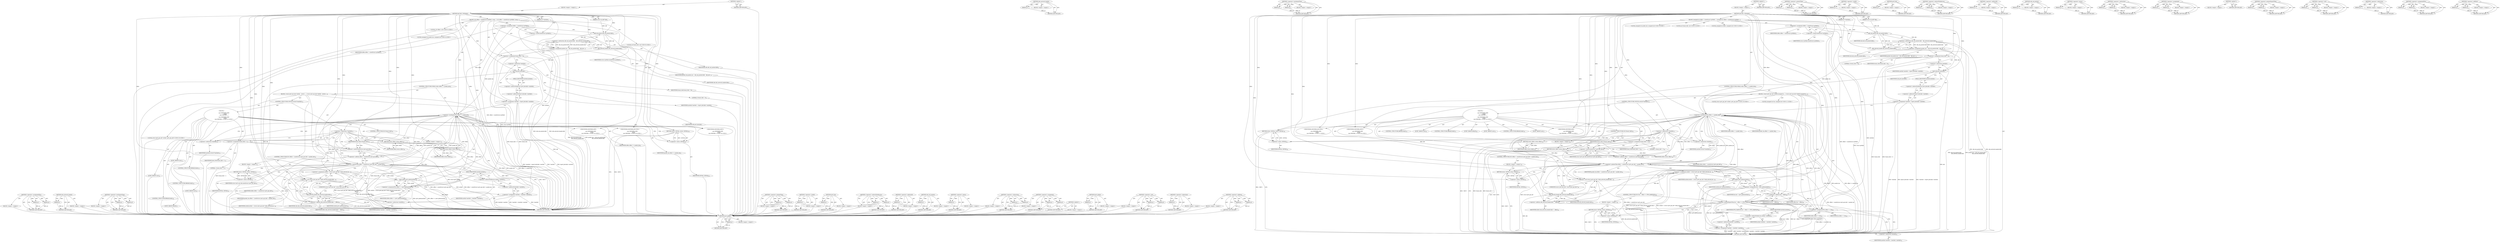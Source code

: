 digraph "&lt;operator&gt;.addition" {
vulnerable_195 [label=<(METHOD,&lt;operator&gt;.assignmentPlus)>];
vulnerable_196 [label=<(PARAM,p1)>];
vulnerable_197 [label=<(PARAM,p2)>];
vulnerable_198 [label=<(BLOCK,&lt;empty&gt;,&lt;empty&gt;)>];
vulnerable_199 [label=<(METHOD_RETURN,ANY)>];
vulnerable_150 [label=<(METHOD,skb_network_header)>];
vulnerable_151 [label=<(PARAM,p1)>];
vulnerable_152 [label=<(BLOCK,&lt;empty&gt;,&lt;empty&gt;)>];
vulnerable_153 [label=<(METHOD_RETURN,ANY)>];
vulnerable_171 [label=<(METHOD,&lt;operator&gt;.lessEqualsThan)>];
vulnerable_172 [label=<(PARAM,p1)>];
vulnerable_173 [label=<(PARAM,p2)>];
vulnerable_174 [label=<(BLOCK,&lt;empty&gt;,&lt;empty&gt;)>];
vulnerable_175 [label=<(METHOD_RETURN,ANY)>];
vulnerable_6 [label=<(METHOD,&lt;global&gt;)<SUB>1</SUB>>];
vulnerable_7 [label=<(BLOCK,&lt;empty&gt;,&lt;empty&gt;)<SUB>1</SUB>>];
vulnerable_8 [label=<(METHOD,ip6_find_1stfragopt)<SUB>1</SUB>>];
vulnerable_9 [label=<(PARAM,struct sk_buff *skb)<SUB>1</SUB>>];
vulnerable_10 [label=<(PARAM,u8 **nexthdr)<SUB>1</SUB>>];
vulnerable_11 [label=<(BLOCK,{
	u16 offset = sizeof(struct ipv6hdr);
 	unsig...,{
	u16 offset = sizeof(struct ipv6hdr);
 	unsig...)<SUB>2</SUB>>];
vulnerable_12 [label="<(LOCAL,u16 offset: u16)<SUB>3</SUB>>"];
vulnerable_13 [label=<(&lt;operator&gt;.assignment,offset = sizeof(struct ipv6hdr))<SUB>3</SUB>>];
vulnerable_14 [label=<(IDENTIFIER,offset,offset = sizeof(struct ipv6hdr))<SUB>3</SUB>>];
vulnerable_15 [label=<(&lt;operator&gt;.sizeOf,sizeof(struct ipv6hdr))<SUB>3</SUB>>];
vulnerable_16 [label=<(IDENTIFIER,struct ipv6hdr,sizeof(struct ipv6hdr))<SUB>3</SUB>>];
vulnerable_17 [label="<(LOCAL,unsigned int packet_len: unsigned int)<SUB>4</SUB>>"];
vulnerable_18 [label=<(&lt;operator&gt;.assignment,packet_len = skb_tail_pointer(skb) -
 		skb_net...)<SUB>4</SUB>>];
vulnerable_19 [label=<(IDENTIFIER,packet_len,packet_len = skb_tail_pointer(skb) -
 		skb_net...)<SUB>4</SUB>>];
vulnerable_20 [label=<(&lt;operator&gt;.subtraction,skb_tail_pointer(skb) -
 		skb_network_header(skb))<SUB>4</SUB>>];
vulnerable_21 [label=<(skb_tail_pointer,skb_tail_pointer(skb))<SUB>4</SUB>>];
vulnerable_22 [label=<(IDENTIFIER,skb,skb_tail_pointer(skb))<SUB>4</SUB>>];
vulnerable_23 [label=<(skb_network_header,skb_network_header(skb))<SUB>5</SUB>>];
vulnerable_24 [label=<(IDENTIFIER,skb,skb_network_header(skb))<SUB>5</SUB>>];
vulnerable_25 [label="<(LOCAL,int found_rhdr: int)<SUB>6</SUB>>"];
vulnerable_26 [label=<(&lt;operator&gt;.assignment,found_rhdr = 0)<SUB>6</SUB>>];
vulnerable_27 [label=<(IDENTIFIER,found_rhdr,found_rhdr = 0)<SUB>6</SUB>>];
vulnerable_28 [label=<(LITERAL,0,found_rhdr = 0)<SUB>6</SUB>>];
vulnerable_29 [label=<(&lt;operator&gt;.assignment,*nexthdr = &amp;ipv6_hdr(skb)-&gt;nexthdr)<SUB>7</SUB>>];
vulnerable_30 [label=<(&lt;operator&gt;.indirection,*nexthdr)<SUB>7</SUB>>];
vulnerable_31 [label=<(IDENTIFIER,nexthdr,*nexthdr = &amp;ipv6_hdr(skb)-&gt;nexthdr)<SUB>7</SUB>>];
vulnerable_32 [label=<(&lt;operator&gt;.addressOf,&amp;ipv6_hdr(skb)-&gt;nexthdr)<SUB>7</SUB>>];
vulnerable_33 [label=<(&lt;operator&gt;.indirectFieldAccess,ipv6_hdr(skb)-&gt;nexthdr)<SUB>7</SUB>>];
vulnerable_34 [label=<(ipv6_hdr,ipv6_hdr(skb))<SUB>7</SUB>>];
vulnerable_35 [label=<(IDENTIFIER,skb,ipv6_hdr(skb))<SUB>7</SUB>>];
vulnerable_36 [label=<(FIELD_IDENTIFIER,nexthdr,nexthdr)<SUB>7</SUB>>];
vulnerable_37 [label=<(CONTROL_STRUCTURE,WHILE,while (offset &lt;= packet_len))<SUB>9</SUB>>];
vulnerable_38 [label=<(&lt;operator&gt;.lessEqualsThan,offset &lt;= packet_len)<SUB>9</SUB>>];
vulnerable_39 [label=<(IDENTIFIER,offset,offset &lt;= packet_len)<SUB>9</SUB>>];
vulnerable_40 [label=<(IDENTIFIER,packet_len,offset &lt;= packet_len)<SUB>9</SUB>>];
vulnerable_41 [label=<(BLOCK,{
 		struct ipv6_opt_hdr *exthdr;
 
 		switch (...,{
 		struct ipv6_opt_hdr *exthdr;
 
 		switch (...)<SUB>9</SUB>>];
vulnerable_42 [label="<(LOCAL,struct ipv6_opt_hdr* exthdr: ipv6_opt_hdr*)<SUB>10</SUB>>"];
vulnerable_43 [label=<(CONTROL_STRUCTURE,SWITCH,switch(**nexthdr))<SUB>12</SUB>>];
vulnerable_44 [label=<(&lt;operator&gt;.indirection,**nexthdr)<SUB>12</SUB>>];
vulnerable_45 [label=<(&lt;operator&gt;.indirection,*nexthdr)<SUB>12</SUB>>];
vulnerable_46 [label=<(IDENTIFIER,nexthdr,switch(**nexthdr))<SUB>12</SUB>>];
vulnerable_47 [label="<(BLOCK,{
 
		case NEXTHDR_HOP:
			break;
		case NEXTHD...,{
 
		case NEXTHDR_HOP:
			break;
		case NEXTHD...)<SUB>12</SUB>>"];
vulnerable_48 [label=<(JUMP_TARGET,case)<SUB>14</SUB>>];
vulnerable_49 [label="<(IDENTIFIER,NEXTHDR_HOP,{
 
		case NEXTHDR_HOP:
			break;
		case NEXTHD...)<SUB>14</SUB>>"];
vulnerable_50 [label=<(CONTROL_STRUCTURE,BREAK,break;)<SUB>15</SUB>>];
vulnerable_51 [label=<(JUMP_TARGET,case)<SUB>16</SUB>>];
vulnerable_52 [label="<(IDENTIFIER,NEXTHDR_ROUTING,{
 
		case NEXTHDR_HOP:
			break;
		case NEXTHD...)<SUB>16</SUB>>"];
vulnerable_53 [label=<(&lt;operator&gt;.assignment,found_rhdr = 1)<SUB>17</SUB>>];
vulnerable_54 [label=<(IDENTIFIER,found_rhdr,found_rhdr = 1)<SUB>17</SUB>>];
vulnerable_55 [label=<(LITERAL,1,found_rhdr = 1)<SUB>17</SUB>>];
vulnerable_56 [label=<(CONTROL_STRUCTURE,BREAK,break;)<SUB>18</SUB>>];
vulnerable_57 [label=<(JUMP_TARGET,case)<SUB>19</SUB>>];
vulnerable_58 [label="<(IDENTIFIER,NEXTHDR_DEST,{
 
		case NEXTHDR_HOP:
			break;
		case NEXTHD...)<SUB>19</SUB>>"];
vulnerable_59 [label=<(CONTROL_STRUCTURE,IF,if (found_rhdr))<SUB>24</SUB>>];
vulnerable_60 [label=<(IDENTIFIER,found_rhdr,if (found_rhdr))<SUB>24</SUB>>];
vulnerable_61 [label=<(BLOCK,&lt;empty&gt;,&lt;empty&gt;)<SUB>25</SUB>>];
vulnerable_62 [label=<(RETURN,return offset;,return offset;)<SUB>25</SUB>>];
vulnerable_63 [label=<(IDENTIFIER,offset,return offset;)<SUB>25</SUB>>];
vulnerable_64 [label=<(CONTROL_STRUCTURE,BREAK,break;)<SUB>26</SUB>>];
vulnerable_65 [label=<(JUMP_TARGET,default)<SUB>27</SUB>>];
vulnerable_66 [label=<(RETURN,return offset;,return offset;)<SUB>28</SUB>>];
vulnerable_67 [label=<(IDENTIFIER,offset,return offset;)<SUB>28</SUB>>];
vulnerable_68 [label=<(CONTROL_STRUCTURE,IF,if (offset + sizeof(struct ipv6_opt_hdr) &gt; packet_len))<SUB>31</SUB>>];
vulnerable_69 [label=<(&lt;operator&gt;.greaterThan,offset + sizeof(struct ipv6_opt_hdr) &gt; packet_len)<SUB>31</SUB>>];
vulnerable_70 [label=<(&lt;operator&gt;.addition,offset + sizeof(struct ipv6_opt_hdr))<SUB>31</SUB>>];
vulnerable_71 [label=<(IDENTIFIER,offset,offset + sizeof(struct ipv6_opt_hdr))<SUB>31</SUB>>];
vulnerable_72 [label=<(&lt;operator&gt;.sizeOf,sizeof(struct ipv6_opt_hdr))<SUB>31</SUB>>];
vulnerable_73 [label=<(IDENTIFIER,struct ipv6_opt_hdr,sizeof(struct ipv6_opt_hdr))<SUB>31</SUB>>];
vulnerable_74 [label=<(IDENTIFIER,packet_len,offset + sizeof(struct ipv6_opt_hdr) &gt; packet_len)<SUB>31</SUB>>];
vulnerable_75 [label=<(BLOCK,&lt;empty&gt;,&lt;empty&gt;)<SUB>32</SUB>>];
vulnerable_76 [label=<(RETURN,return -EINVAL;,return -EINVAL;)<SUB>32</SUB>>];
vulnerable_77 [label=<(&lt;operator&gt;.minus,-EINVAL)<SUB>32</SUB>>];
vulnerable_78 [label=<(IDENTIFIER,EINVAL,-EINVAL)<SUB>32</SUB>>];
vulnerable_79 [label=<(&lt;operator&gt;.assignment,exthdr = (struct ipv6_opt_hdr *)(skb_network_he...)<SUB>34</SUB>>];
vulnerable_80 [label=<(IDENTIFIER,exthdr,exthdr = (struct ipv6_opt_hdr *)(skb_network_he...)<SUB>34</SUB>>];
vulnerable_81 [label=<(&lt;operator&gt;.cast,(struct ipv6_opt_hdr *)(skb_network_header(skb)...)<SUB>34</SUB>>];
vulnerable_82 [label=<(UNKNOWN,struct ipv6_opt_hdr *,struct ipv6_opt_hdr *)<SUB>34</SUB>>];
vulnerable_83 [label=<(&lt;operator&gt;.addition,skb_network_header(skb) +
 						 offset)<SUB>34</SUB>>];
vulnerable_84 [label=<(skb_network_header,skb_network_header(skb))<SUB>34</SUB>>];
vulnerable_85 [label=<(IDENTIFIER,skb,skb_network_header(skb))<SUB>34</SUB>>];
vulnerable_86 [label=<(IDENTIFIER,offset,skb_network_header(skb) +
 						 offset)<SUB>35</SUB>>];
vulnerable_87 [label=<(&lt;operator&gt;.assignmentPlus,offset += ipv6_optlen(exthdr))<SUB>36</SUB>>];
vulnerable_88 [label=<(IDENTIFIER,offset,offset += ipv6_optlen(exthdr))<SUB>36</SUB>>];
vulnerable_89 [label=<(ipv6_optlen,ipv6_optlen(exthdr))<SUB>36</SUB>>];
vulnerable_90 [label=<(IDENTIFIER,exthdr,ipv6_optlen(exthdr))<SUB>36</SUB>>];
vulnerable_91 [label=<(&lt;operator&gt;.assignment,*nexthdr = &amp;exthdr-&gt;nexthdr)<SUB>37</SUB>>];
vulnerable_92 [label=<(&lt;operator&gt;.indirection,*nexthdr)<SUB>37</SUB>>];
vulnerable_93 [label=<(IDENTIFIER,nexthdr,*nexthdr = &amp;exthdr-&gt;nexthdr)<SUB>37</SUB>>];
vulnerable_94 [label=<(&lt;operator&gt;.addressOf,&amp;exthdr-&gt;nexthdr)<SUB>37</SUB>>];
vulnerable_95 [label=<(&lt;operator&gt;.indirectFieldAccess,exthdr-&gt;nexthdr)<SUB>37</SUB>>];
vulnerable_96 [label=<(IDENTIFIER,exthdr,*nexthdr = &amp;exthdr-&gt;nexthdr)<SUB>37</SUB>>];
vulnerable_97 [label=<(FIELD_IDENTIFIER,nexthdr,nexthdr)<SUB>37</SUB>>];
vulnerable_98 [label=<(RETURN,return -EINVAL;,return -EINVAL;)<SUB>40</SUB>>];
vulnerable_99 [label=<(&lt;operator&gt;.minus,-EINVAL)<SUB>40</SUB>>];
vulnerable_100 [label=<(IDENTIFIER,EINVAL,-EINVAL)<SUB>40</SUB>>];
vulnerable_101 [label=<(METHOD_RETURN,int)<SUB>1</SUB>>];
vulnerable_103 [label=<(METHOD_RETURN,ANY)<SUB>1</SUB>>];
vulnerable_176 [label=<(METHOD,&lt;operator&gt;.greaterThan)>];
vulnerable_177 [label=<(PARAM,p1)>];
vulnerable_178 [label=<(PARAM,p2)>];
vulnerable_179 [label=<(BLOCK,&lt;empty&gt;,&lt;empty&gt;)>];
vulnerable_180 [label=<(METHOD_RETURN,ANY)>];
vulnerable_137 [label=<(METHOD,&lt;operator&gt;.sizeOf)>];
vulnerable_138 [label=<(PARAM,p1)>];
vulnerable_139 [label=<(BLOCK,&lt;empty&gt;,&lt;empty&gt;)>];
vulnerable_140 [label=<(METHOD_RETURN,ANY)>];
vulnerable_167 [label=<(METHOD,ipv6_hdr)>];
vulnerable_168 [label=<(PARAM,p1)>];
vulnerable_169 [label=<(BLOCK,&lt;empty&gt;,&lt;empty&gt;)>];
vulnerable_170 [label=<(METHOD_RETURN,ANY)>];
vulnerable_162 [label=<(METHOD,&lt;operator&gt;.indirectFieldAccess)>];
vulnerable_163 [label=<(PARAM,p1)>];
vulnerable_164 [label=<(PARAM,p2)>];
vulnerable_165 [label=<(BLOCK,&lt;empty&gt;,&lt;empty&gt;)>];
vulnerable_166 [label=<(METHOD_RETURN,ANY)>];
vulnerable_158 [label=<(METHOD,&lt;operator&gt;.addressOf)>];
vulnerable_159 [label=<(PARAM,p1)>];
vulnerable_160 [label=<(BLOCK,&lt;empty&gt;,&lt;empty&gt;)>];
vulnerable_161 [label=<(METHOD_RETURN,ANY)>];
vulnerable_146 [label=<(METHOD,skb_tail_pointer)>];
vulnerable_147 [label=<(PARAM,p1)>];
vulnerable_148 [label=<(BLOCK,&lt;empty&gt;,&lt;empty&gt;)>];
vulnerable_149 [label=<(METHOD_RETURN,ANY)>];
vulnerable_186 [label=<(METHOD,&lt;operator&gt;.minus)>];
vulnerable_187 [label=<(PARAM,p1)>];
vulnerable_188 [label=<(BLOCK,&lt;empty&gt;,&lt;empty&gt;)>];
vulnerable_189 [label=<(METHOD_RETURN,ANY)>];
vulnerable_141 [label=<(METHOD,&lt;operator&gt;.subtraction)>];
vulnerable_142 [label=<(PARAM,p1)>];
vulnerable_143 [label=<(PARAM,p2)>];
vulnerable_144 [label=<(BLOCK,&lt;empty&gt;,&lt;empty&gt;)>];
vulnerable_145 [label=<(METHOD_RETURN,ANY)>];
vulnerable_132 [label=<(METHOD,&lt;operator&gt;.assignment)>];
vulnerable_133 [label=<(PARAM,p1)>];
vulnerable_134 [label=<(PARAM,p2)>];
vulnerable_135 [label=<(BLOCK,&lt;empty&gt;,&lt;empty&gt;)>];
vulnerable_136 [label=<(METHOD_RETURN,ANY)>];
vulnerable_126 [label=<(METHOD,&lt;global&gt;)<SUB>1</SUB>>];
vulnerable_127 [label=<(BLOCK,&lt;empty&gt;,&lt;empty&gt;)>];
vulnerable_128 [label=<(METHOD_RETURN,ANY)>];
vulnerable_200 [label=<(METHOD,ipv6_optlen)>];
vulnerable_201 [label=<(PARAM,p1)>];
vulnerable_202 [label=<(BLOCK,&lt;empty&gt;,&lt;empty&gt;)>];
vulnerable_203 [label=<(METHOD_RETURN,ANY)>];
vulnerable_190 [label=<(METHOD,&lt;operator&gt;.cast)>];
vulnerable_191 [label=<(PARAM,p1)>];
vulnerable_192 [label=<(PARAM,p2)>];
vulnerable_193 [label=<(BLOCK,&lt;empty&gt;,&lt;empty&gt;)>];
vulnerable_194 [label=<(METHOD_RETURN,ANY)>];
vulnerable_154 [label=<(METHOD,&lt;operator&gt;.indirection)>];
vulnerable_155 [label=<(PARAM,p1)>];
vulnerable_156 [label=<(BLOCK,&lt;empty&gt;,&lt;empty&gt;)>];
vulnerable_157 [label=<(METHOD_RETURN,ANY)>];
vulnerable_181 [label=<(METHOD,&lt;operator&gt;.addition)>];
vulnerable_182 [label=<(PARAM,p1)>];
vulnerable_183 [label=<(PARAM,p2)>];
vulnerable_184 [label=<(BLOCK,&lt;empty&gt;,&lt;empty&gt;)>];
vulnerable_185 [label=<(METHOD_RETURN,ANY)>];
fixed_207 [label=<(METHOD,ipv6_optlen)>];
fixed_208 [label=<(PARAM,p1)>];
fixed_209 [label=<(BLOCK,&lt;empty&gt;,&lt;empty&gt;)>];
fixed_210 [label=<(METHOD_RETURN,ANY)>];
fixed_162 [label=<(METHOD,skb_network_header)>];
fixed_163 [label=<(PARAM,p1)>];
fixed_164 [label=<(BLOCK,&lt;empty&gt;,&lt;empty&gt;)>];
fixed_165 [label=<(METHOD_RETURN,ANY)>];
fixed_183 [label=<(METHOD,&lt;operator&gt;.lessEqualsThan)>];
fixed_184 [label=<(PARAM,p1)>];
fixed_185 [label=<(PARAM,p2)>];
fixed_186 [label=<(BLOCK,&lt;empty&gt;,&lt;empty&gt;)>];
fixed_187 [label=<(METHOD_RETURN,ANY)>];
fixed_6 [label=<(METHOD,&lt;global&gt;)<SUB>1</SUB>>];
fixed_7 [label=<(BLOCK,&lt;empty&gt;,&lt;empty&gt;)<SUB>1</SUB>>];
fixed_8 [label=<(METHOD,ip6_find_1stfragopt)<SUB>1</SUB>>];
fixed_9 [label=<(PARAM,struct sk_buff *skb)<SUB>1</SUB>>];
fixed_10 [label=<(PARAM,u8 **nexthdr)<SUB>1</SUB>>];
fixed_11 [label=<(BLOCK,{
	unsigned int offset = sizeof(struct ipv6hdr)...,{
	unsigned int offset = sizeof(struct ipv6hdr)...)<SUB>2</SUB>>];
fixed_12 [label="<(LOCAL,unsigned int offset: unsigned int)<SUB>3</SUB>>"];
fixed_13 [label=<(&lt;operator&gt;.assignment,offset = sizeof(struct ipv6hdr))<SUB>3</SUB>>];
fixed_14 [label=<(IDENTIFIER,offset,offset = sizeof(struct ipv6hdr))<SUB>3</SUB>>];
fixed_15 [label=<(&lt;operator&gt;.sizeOf,sizeof(struct ipv6hdr))<SUB>3</SUB>>];
fixed_16 [label=<(IDENTIFIER,struct ipv6hdr,sizeof(struct ipv6hdr))<SUB>3</SUB>>];
fixed_17 [label="<(LOCAL,unsigned int packet_len: unsigned int)<SUB>4</SUB>>"];
fixed_18 [label=<(&lt;operator&gt;.assignment,packet_len = skb_tail_pointer(skb) -
 		skb_net...)<SUB>4</SUB>>];
fixed_19 [label=<(IDENTIFIER,packet_len,packet_len = skb_tail_pointer(skb) -
 		skb_net...)<SUB>4</SUB>>];
fixed_20 [label=<(&lt;operator&gt;.subtraction,skb_tail_pointer(skb) -
 		skb_network_header(skb))<SUB>4</SUB>>];
fixed_21 [label=<(skb_tail_pointer,skb_tail_pointer(skb))<SUB>4</SUB>>];
fixed_22 [label=<(IDENTIFIER,skb,skb_tail_pointer(skb))<SUB>4</SUB>>];
fixed_23 [label=<(skb_network_header,skb_network_header(skb))<SUB>5</SUB>>];
fixed_24 [label=<(IDENTIFIER,skb,skb_network_header(skb))<SUB>5</SUB>>];
fixed_25 [label="<(LOCAL,int found_rhdr: int)<SUB>6</SUB>>"];
fixed_26 [label=<(&lt;operator&gt;.assignment,found_rhdr = 0)<SUB>6</SUB>>];
fixed_27 [label=<(IDENTIFIER,found_rhdr,found_rhdr = 0)<SUB>6</SUB>>];
fixed_28 [label=<(LITERAL,0,found_rhdr = 0)<SUB>6</SUB>>];
fixed_29 [label=<(&lt;operator&gt;.assignment,*nexthdr = &amp;ipv6_hdr(skb)-&gt;nexthdr)<SUB>7</SUB>>];
fixed_30 [label=<(&lt;operator&gt;.indirection,*nexthdr)<SUB>7</SUB>>];
fixed_31 [label=<(IDENTIFIER,nexthdr,*nexthdr = &amp;ipv6_hdr(skb)-&gt;nexthdr)<SUB>7</SUB>>];
fixed_32 [label=<(&lt;operator&gt;.addressOf,&amp;ipv6_hdr(skb)-&gt;nexthdr)<SUB>7</SUB>>];
fixed_33 [label=<(&lt;operator&gt;.indirectFieldAccess,ipv6_hdr(skb)-&gt;nexthdr)<SUB>7</SUB>>];
fixed_34 [label=<(ipv6_hdr,ipv6_hdr(skb))<SUB>7</SUB>>];
fixed_35 [label=<(IDENTIFIER,skb,ipv6_hdr(skb))<SUB>7</SUB>>];
fixed_36 [label=<(FIELD_IDENTIFIER,nexthdr,nexthdr)<SUB>7</SUB>>];
fixed_37 [label=<(CONTROL_STRUCTURE,WHILE,while (offset &lt;= packet_len))<SUB>9</SUB>>];
fixed_38 [label=<(&lt;operator&gt;.lessEqualsThan,offset &lt;= packet_len)<SUB>9</SUB>>];
fixed_39 [label=<(IDENTIFIER,offset,offset &lt;= packet_len)<SUB>9</SUB>>];
fixed_40 [label=<(IDENTIFIER,packet_len,offset &lt;= packet_len)<SUB>9</SUB>>];
fixed_41 [label=<(BLOCK,{
 		struct ipv6_opt_hdr *exthdr;
		unsigned in...,{
 		struct ipv6_opt_hdr *exthdr;
		unsigned in...)<SUB>9</SUB>>];
fixed_42 [label="<(LOCAL,struct ipv6_opt_hdr* exthdr: ipv6_opt_hdr*)<SUB>10</SUB>>"];
fixed_43 [label="<(LOCAL,unsigned int len: unsigned int)<SUB>11</SUB>>"];
fixed_44 [label=<(CONTROL_STRUCTURE,SWITCH,switch(**nexthdr))<SUB>13</SUB>>];
fixed_45 [label=<(&lt;operator&gt;.indirection,**nexthdr)<SUB>13</SUB>>];
fixed_46 [label=<(&lt;operator&gt;.indirection,*nexthdr)<SUB>13</SUB>>];
fixed_47 [label=<(IDENTIFIER,nexthdr,switch(**nexthdr))<SUB>13</SUB>>];
fixed_48 [label="<(BLOCK,{
 
		case NEXTHDR_HOP:
			break;
		case NEXTHD...,{
 
		case NEXTHDR_HOP:
			break;
		case NEXTHD...)<SUB>13</SUB>>"];
fixed_49 [label=<(JUMP_TARGET,case)<SUB>15</SUB>>];
fixed_50 [label="<(IDENTIFIER,NEXTHDR_HOP,{
 
		case NEXTHDR_HOP:
			break;
		case NEXTHD...)<SUB>15</SUB>>"];
fixed_51 [label=<(CONTROL_STRUCTURE,BREAK,break;)<SUB>16</SUB>>];
fixed_52 [label=<(JUMP_TARGET,case)<SUB>17</SUB>>];
fixed_53 [label="<(IDENTIFIER,NEXTHDR_ROUTING,{
 
		case NEXTHDR_HOP:
			break;
		case NEXTHD...)<SUB>17</SUB>>"];
fixed_54 [label=<(&lt;operator&gt;.assignment,found_rhdr = 1)<SUB>18</SUB>>];
fixed_55 [label=<(IDENTIFIER,found_rhdr,found_rhdr = 1)<SUB>18</SUB>>];
fixed_56 [label=<(LITERAL,1,found_rhdr = 1)<SUB>18</SUB>>];
fixed_57 [label=<(CONTROL_STRUCTURE,BREAK,break;)<SUB>19</SUB>>];
fixed_58 [label=<(JUMP_TARGET,case)<SUB>20</SUB>>];
fixed_59 [label="<(IDENTIFIER,NEXTHDR_DEST,{
 
		case NEXTHDR_HOP:
			break;
		case NEXTHD...)<SUB>20</SUB>>"];
fixed_60 [label=<(CONTROL_STRUCTURE,IF,if (found_rhdr))<SUB>25</SUB>>];
fixed_61 [label=<(IDENTIFIER,found_rhdr,if (found_rhdr))<SUB>25</SUB>>];
fixed_62 [label=<(BLOCK,&lt;empty&gt;,&lt;empty&gt;)<SUB>26</SUB>>];
fixed_63 [label=<(RETURN,return offset;,return offset;)<SUB>26</SUB>>];
fixed_64 [label=<(IDENTIFIER,offset,return offset;)<SUB>26</SUB>>];
fixed_65 [label=<(CONTROL_STRUCTURE,BREAK,break;)<SUB>27</SUB>>];
fixed_66 [label=<(JUMP_TARGET,default)<SUB>28</SUB>>];
fixed_67 [label=<(RETURN,return offset;,return offset;)<SUB>29</SUB>>];
fixed_68 [label=<(IDENTIFIER,offset,return offset;)<SUB>29</SUB>>];
fixed_69 [label=<(CONTROL_STRUCTURE,IF,if (offset + sizeof(struct ipv6_opt_hdr) &gt; packet_len))<SUB>32</SUB>>];
fixed_70 [label=<(&lt;operator&gt;.greaterThan,offset + sizeof(struct ipv6_opt_hdr) &gt; packet_len)<SUB>32</SUB>>];
fixed_71 [label=<(&lt;operator&gt;.addition,offset + sizeof(struct ipv6_opt_hdr))<SUB>32</SUB>>];
fixed_72 [label=<(IDENTIFIER,offset,offset + sizeof(struct ipv6_opt_hdr))<SUB>32</SUB>>];
fixed_73 [label=<(&lt;operator&gt;.sizeOf,sizeof(struct ipv6_opt_hdr))<SUB>32</SUB>>];
fixed_74 [label=<(IDENTIFIER,struct ipv6_opt_hdr,sizeof(struct ipv6_opt_hdr))<SUB>32</SUB>>];
fixed_75 [label=<(IDENTIFIER,packet_len,offset + sizeof(struct ipv6_opt_hdr) &gt; packet_len)<SUB>32</SUB>>];
fixed_76 [label=<(BLOCK,&lt;empty&gt;,&lt;empty&gt;)<SUB>33</SUB>>];
fixed_77 [label=<(RETURN,return -EINVAL;,return -EINVAL;)<SUB>33</SUB>>];
fixed_78 [label=<(&lt;operator&gt;.minus,-EINVAL)<SUB>33</SUB>>];
fixed_79 [label=<(IDENTIFIER,EINVAL,-EINVAL)<SUB>33</SUB>>];
fixed_80 [label=<(&lt;operator&gt;.assignment,exthdr = (struct ipv6_opt_hdr *)(skb_network_he...)<SUB>35</SUB>>];
fixed_81 [label=<(IDENTIFIER,exthdr,exthdr = (struct ipv6_opt_hdr *)(skb_network_he...)<SUB>35</SUB>>];
fixed_82 [label=<(&lt;operator&gt;.cast,(struct ipv6_opt_hdr *)(skb_network_header(skb)...)<SUB>35</SUB>>];
fixed_83 [label=<(UNKNOWN,struct ipv6_opt_hdr *,struct ipv6_opt_hdr *)<SUB>35</SUB>>];
fixed_84 [label=<(&lt;operator&gt;.addition,skb_network_header(skb) +
 						 offset)<SUB>35</SUB>>];
fixed_85 [label=<(skb_network_header,skb_network_header(skb))<SUB>35</SUB>>];
fixed_86 [label=<(IDENTIFIER,skb,skb_network_header(skb))<SUB>35</SUB>>];
fixed_87 [label=<(IDENTIFIER,offset,skb_network_header(skb) +
 						 offset)<SUB>36</SUB>>];
fixed_88 [label=<(&lt;operator&gt;.assignment,len = ipv6_optlen(exthdr))<SUB>37</SUB>>];
fixed_89 [label=<(IDENTIFIER,len,len = ipv6_optlen(exthdr))<SUB>37</SUB>>];
fixed_90 [label=<(ipv6_optlen,ipv6_optlen(exthdr))<SUB>37</SUB>>];
fixed_91 [label=<(IDENTIFIER,exthdr,ipv6_optlen(exthdr))<SUB>37</SUB>>];
fixed_92 [label=<(CONTROL_STRUCTURE,IF,if (len + offset &gt;= IPV6_MAXPLEN))<SUB>38</SUB>>];
fixed_93 [label=<(&lt;operator&gt;.greaterEqualsThan,len + offset &gt;= IPV6_MAXPLEN)<SUB>38</SUB>>];
fixed_94 [label=<(&lt;operator&gt;.addition,len + offset)<SUB>38</SUB>>];
fixed_95 [label=<(IDENTIFIER,len,len + offset)<SUB>38</SUB>>];
fixed_96 [label=<(IDENTIFIER,offset,len + offset)<SUB>38</SUB>>];
fixed_97 [label=<(IDENTIFIER,IPV6_MAXPLEN,len + offset &gt;= IPV6_MAXPLEN)<SUB>38</SUB>>];
fixed_98 [label=<(BLOCK,&lt;empty&gt;,&lt;empty&gt;)<SUB>39</SUB>>];
fixed_99 [label=<(RETURN,return -EINVAL;,return -EINVAL;)<SUB>39</SUB>>];
fixed_100 [label=<(&lt;operator&gt;.minus,-EINVAL)<SUB>39</SUB>>];
fixed_101 [label=<(IDENTIFIER,EINVAL,-EINVAL)<SUB>39</SUB>>];
fixed_102 [label=<(&lt;operator&gt;.assignmentPlus,offset += len)<SUB>40</SUB>>];
fixed_103 [label=<(IDENTIFIER,offset,offset += len)<SUB>40</SUB>>];
fixed_104 [label=<(IDENTIFIER,len,offset += len)<SUB>40</SUB>>];
fixed_105 [label=<(&lt;operator&gt;.assignment,*nexthdr = &amp;exthdr-&gt;nexthdr)<SUB>41</SUB>>];
fixed_106 [label=<(&lt;operator&gt;.indirection,*nexthdr)<SUB>41</SUB>>];
fixed_107 [label=<(IDENTIFIER,nexthdr,*nexthdr = &amp;exthdr-&gt;nexthdr)<SUB>41</SUB>>];
fixed_108 [label=<(&lt;operator&gt;.addressOf,&amp;exthdr-&gt;nexthdr)<SUB>41</SUB>>];
fixed_109 [label=<(&lt;operator&gt;.indirectFieldAccess,exthdr-&gt;nexthdr)<SUB>41</SUB>>];
fixed_110 [label=<(IDENTIFIER,exthdr,*nexthdr = &amp;exthdr-&gt;nexthdr)<SUB>41</SUB>>];
fixed_111 [label=<(FIELD_IDENTIFIER,nexthdr,nexthdr)<SUB>41</SUB>>];
fixed_112 [label=<(RETURN,return -EINVAL;,return -EINVAL;)<SUB>44</SUB>>];
fixed_113 [label=<(&lt;operator&gt;.minus,-EINVAL)<SUB>44</SUB>>];
fixed_114 [label=<(IDENTIFIER,EINVAL,-EINVAL)<SUB>44</SUB>>];
fixed_115 [label=<(METHOD_RETURN,int)<SUB>1</SUB>>];
fixed_117 [label=<(METHOD_RETURN,ANY)<SUB>1</SUB>>];
fixed_188 [label=<(METHOD,&lt;operator&gt;.greaterThan)>];
fixed_189 [label=<(PARAM,p1)>];
fixed_190 [label=<(PARAM,p2)>];
fixed_191 [label=<(BLOCK,&lt;empty&gt;,&lt;empty&gt;)>];
fixed_192 [label=<(METHOD_RETURN,ANY)>];
fixed_149 [label=<(METHOD,&lt;operator&gt;.sizeOf)>];
fixed_150 [label=<(PARAM,p1)>];
fixed_151 [label=<(BLOCK,&lt;empty&gt;,&lt;empty&gt;)>];
fixed_152 [label=<(METHOD_RETURN,ANY)>];
fixed_179 [label=<(METHOD,ipv6_hdr)>];
fixed_180 [label=<(PARAM,p1)>];
fixed_181 [label=<(BLOCK,&lt;empty&gt;,&lt;empty&gt;)>];
fixed_182 [label=<(METHOD_RETURN,ANY)>];
fixed_174 [label=<(METHOD,&lt;operator&gt;.indirectFieldAccess)>];
fixed_175 [label=<(PARAM,p1)>];
fixed_176 [label=<(PARAM,p2)>];
fixed_177 [label=<(BLOCK,&lt;empty&gt;,&lt;empty&gt;)>];
fixed_178 [label=<(METHOD_RETURN,ANY)>];
fixed_170 [label=<(METHOD,&lt;operator&gt;.addressOf)>];
fixed_171 [label=<(PARAM,p1)>];
fixed_172 [label=<(BLOCK,&lt;empty&gt;,&lt;empty&gt;)>];
fixed_173 [label=<(METHOD_RETURN,ANY)>];
fixed_158 [label=<(METHOD,skb_tail_pointer)>];
fixed_159 [label=<(PARAM,p1)>];
fixed_160 [label=<(BLOCK,&lt;empty&gt;,&lt;empty&gt;)>];
fixed_161 [label=<(METHOD_RETURN,ANY)>];
fixed_198 [label=<(METHOD,&lt;operator&gt;.minus)>];
fixed_199 [label=<(PARAM,p1)>];
fixed_200 [label=<(BLOCK,&lt;empty&gt;,&lt;empty&gt;)>];
fixed_201 [label=<(METHOD_RETURN,ANY)>];
fixed_153 [label=<(METHOD,&lt;operator&gt;.subtraction)>];
fixed_154 [label=<(PARAM,p1)>];
fixed_155 [label=<(PARAM,p2)>];
fixed_156 [label=<(BLOCK,&lt;empty&gt;,&lt;empty&gt;)>];
fixed_157 [label=<(METHOD_RETURN,ANY)>];
fixed_144 [label=<(METHOD,&lt;operator&gt;.assignment)>];
fixed_145 [label=<(PARAM,p1)>];
fixed_146 [label=<(PARAM,p2)>];
fixed_147 [label=<(BLOCK,&lt;empty&gt;,&lt;empty&gt;)>];
fixed_148 [label=<(METHOD_RETURN,ANY)>];
fixed_138 [label=<(METHOD,&lt;global&gt;)<SUB>1</SUB>>];
fixed_139 [label=<(BLOCK,&lt;empty&gt;,&lt;empty&gt;)>];
fixed_140 [label=<(METHOD_RETURN,ANY)>];
fixed_211 [label=<(METHOD,&lt;operator&gt;.greaterEqualsThan)>];
fixed_212 [label=<(PARAM,p1)>];
fixed_213 [label=<(PARAM,p2)>];
fixed_214 [label=<(BLOCK,&lt;empty&gt;,&lt;empty&gt;)>];
fixed_215 [label=<(METHOD_RETURN,ANY)>];
fixed_202 [label=<(METHOD,&lt;operator&gt;.cast)>];
fixed_203 [label=<(PARAM,p1)>];
fixed_204 [label=<(PARAM,p2)>];
fixed_205 [label=<(BLOCK,&lt;empty&gt;,&lt;empty&gt;)>];
fixed_206 [label=<(METHOD_RETURN,ANY)>];
fixed_166 [label=<(METHOD,&lt;operator&gt;.indirection)>];
fixed_167 [label=<(PARAM,p1)>];
fixed_168 [label=<(BLOCK,&lt;empty&gt;,&lt;empty&gt;)>];
fixed_169 [label=<(METHOD_RETURN,ANY)>];
fixed_216 [label=<(METHOD,&lt;operator&gt;.assignmentPlus)>];
fixed_217 [label=<(PARAM,p1)>];
fixed_218 [label=<(PARAM,p2)>];
fixed_219 [label=<(BLOCK,&lt;empty&gt;,&lt;empty&gt;)>];
fixed_220 [label=<(METHOD_RETURN,ANY)>];
fixed_193 [label=<(METHOD,&lt;operator&gt;.addition)>];
fixed_194 [label=<(PARAM,p1)>];
fixed_195 [label=<(PARAM,p2)>];
fixed_196 [label=<(BLOCK,&lt;empty&gt;,&lt;empty&gt;)>];
fixed_197 [label=<(METHOD_RETURN,ANY)>];
vulnerable_195 -> vulnerable_196  [key=0, label="AST: "];
vulnerable_195 -> vulnerable_196  [key=1, label="DDG: "];
vulnerable_195 -> vulnerable_198  [key=0, label="AST: "];
vulnerable_195 -> vulnerable_197  [key=0, label="AST: "];
vulnerable_195 -> vulnerable_197  [key=1, label="DDG: "];
vulnerable_195 -> vulnerable_199  [key=0, label="AST: "];
vulnerable_195 -> vulnerable_199  [key=1, label="CFG: "];
vulnerable_196 -> vulnerable_199  [key=0, label="DDG: p1"];
vulnerable_197 -> vulnerable_199  [key=0, label="DDG: p2"];
vulnerable_198 -> fixed_207  [key=0];
vulnerable_199 -> fixed_207  [key=0];
vulnerable_150 -> vulnerable_151  [key=0, label="AST: "];
vulnerable_150 -> vulnerable_151  [key=1, label="DDG: "];
vulnerable_150 -> vulnerable_152  [key=0, label="AST: "];
vulnerable_150 -> vulnerable_153  [key=0, label="AST: "];
vulnerable_150 -> vulnerable_153  [key=1, label="CFG: "];
vulnerable_151 -> vulnerable_153  [key=0, label="DDG: p1"];
vulnerable_152 -> fixed_207  [key=0];
vulnerable_153 -> fixed_207  [key=0];
vulnerable_171 -> vulnerable_172  [key=0, label="AST: "];
vulnerable_171 -> vulnerable_172  [key=1, label="DDG: "];
vulnerable_171 -> vulnerable_174  [key=0, label="AST: "];
vulnerable_171 -> vulnerable_173  [key=0, label="AST: "];
vulnerable_171 -> vulnerable_173  [key=1, label="DDG: "];
vulnerable_171 -> vulnerable_175  [key=0, label="AST: "];
vulnerable_171 -> vulnerable_175  [key=1, label="CFG: "];
vulnerable_172 -> vulnerable_175  [key=0, label="DDG: p1"];
vulnerable_173 -> vulnerable_175  [key=0, label="DDG: p2"];
vulnerable_174 -> fixed_207  [key=0];
vulnerable_175 -> fixed_207  [key=0];
vulnerable_6 -> vulnerable_7  [key=0, label="AST: "];
vulnerable_6 -> vulnerable_103  [key=0, label="AST: "];
vulnerable_6 -> vulnerable_103  [key=1, label="CFG: "];
vulnerable_7 -> vulnerable_8  [key=0, label="AST: "];
vulnerable_8 -> vulnerable_9  [key=0, label="AST: "];
vulnerable_8 -> vulnerable_9  [key=1, label="DDG: "];
vulnerable_8 -> vulnerable_10  [key=0, label="AST: "];
vulnerable_8 -> vulnerable_10  [key=1, label="DDG: "];
vulnerable_8 -> vulnerable_11  [key=0, label="AST: "];
vulnerable_8 -> vulnerable_101  [key=0, label="AST: "];
vulnerable_8 -> vulnerable_15  [key=0, label="CFG: "];
vulnerable_8 -> vulnerable_26  [key=0, label="DDG: "];
vulnerable_8 -> vulnerable_38  [key=0, label="DDG: "];
vulnerable_8 -> vulnerable_79  [key=0, label="DDG: "];
vulnerable_8 -> vulnerable_99  [key=0, label="DDG: "];
vulnerable_8 -> vulnerable_21  [key=0, label="DDG: "];
vulnerable_8 -> vulnerable_23  [key=0, label="DDG: "];
vulnerable_8 -> vulnerable_87  [key=0, label="DDG: "];
vulnerable_8 -> vulnerable_34  [key=0, label="DDG: "];
vulnerable_8 -> vulnerable_49  [key=0, label="DDG: "];
vulnerable_8 -> vulnerable_52  [key=0, label="DDG: "];
vulnerable_8 -> vulnerable_53  [key=0, label="DDG: "];
vulnerable_8 -> vulnerable_58  [key=0, label="DDG: "];
vulnerable_8 -> vulnerable_69  [key=0, label="DDG: "];
vulnerable_8 -> vulnerable_81  [key=0, label="DDG: "];
vulnerable_8 -> vulnerable_89  [key=0, label="DDG: "];
vulnerable_8 -> vulnerable_60  [key=0, label="DDG: "];
vulnerable_8 -> vulnerable_67  [key=0, label="DDG: "];
vulnerable_8 -> vulnerable_70  [key=0, label="DDG: "];
vulnerable_8 -> vulnerable_83  [key=0, label="DDG: "];
vulnerable_8 -> vulnerable_77  [key=0, label="DDG: "];
vulnerable_8 -> vulnerable_84  [key=0, label="DDG: "];
vulnerable_8 -> vulnerable_63  [key=0, label="DDG: "];
vulnerable_9 -> vulnerable_21  [key=0, label="DDG: skb"];
vulnerable_10 -> vulnerable_101  [key=0, label="DDG: nexthdr"];
vulnerable_11 -> vulnerable_12  [key=0, label="AST: "];
vulnerable_11 -> vulnerable_13  [key=0, label="AST: "];
vulnerable_11 -> vulnerable_17  [key=0, label="AST: "];
vulnerable_11 -> vulnerable_18  [key=0, label="AST: "];
vulnerable_11 -> vulnerable_25  [key=0, label="AST: "];
vulnerable_11 -> vulnerable_26  [key=0, label="AST: "];
vulnerable_11 -> vulnerable_29  [key=0, label="AST: "];
vulnerable_11 -> vulnerable_37  [key=0, label="AST: "];
vulnerable_11 -> vulnerable_98  [key=0, label="AST: "];
vulnerable_12 -> fixed_207  [key=0];
vulnerable_13 -> vulnerable_14  [key=0, label="AST: "];
vulnerable_13 -> vulnerable_15  [key=0, label="AST: "];
vulnerable_13 -> vulnerable_21  [key=0, label="CFG: "];
vulnerable_13 -> vulnerable_101  [key=0, label="DDG: offset = sizeof(struct ipv6hdr)"];
vulnerable_13 -> vulnerable_38  [key=0, label="DDG: offset"];
vulnerable_14 -> fixed_207  [key=0];
vulnerable_15 -> vulnerable_16  [key=0, label="AST: "];
vulnerable_15 -> vulnerable_13  [key=0, label="CFG: "];
vulnerable_15 -> vulnerable_101  [key=0, label="DDG: struct ipv6hdr"];
vulnerable_16 -> fixed_207  [key=0];
vulnerable_17 -> fixed_207  [key=0];
vulnerable_18 -> vulnerable_19  [key=0, label="AST: "];
vulnerable_18 -> vulnerable_20  [key=0, label="AST: "];
vulnerable_18 -> vulnerable_26  [key=0, label="CFG: "];
vulnerable_18 -> vulnerable_101  [key=0, label="DDG: skb_tail_pointer(skb) -
 		skb_network_header(skb)"];
vulnerable_18 -> vulnerable_101  [key=1, label="DDG: packet_len = skb_tail_pointer(skb) -
 		skb_network_header(skb)"];
vulnerable_18 -> vulnerable_38  [key=0, label="DDG: packet_len"];
vulnerable_19 -> fixed_207  [key=0];
vulnerable_20 -> vulnerable_21  [key=0, label="AST: "];
vulnerable_20 -> vulnerable_23  [key=0, label="AST: "];
vulnerable_20 -> vulnerable_18  [key=0, label="CFG: "];
vulnerable_20 -> vulnerable_18  [key=1, label="DDG: skb_tail_pointer(skb)"];
vulnerable_20 -> vulnerable_18  [key=2, label="DDG: skb_network_header(skb)"];
vulnerable_20 -> vulnerable_101  [key=0, label="DDG: skb_tail_pointer(skb)"];
vulnerable_20 -> vulnerable_101  [key=1, label="DDG: skb_network_header(skb)"];
vulnerable_21 -> vulnerable_22  [key=0, label="AST: "];
vulnerable_21 -> vulnerable_23  [key=0, label="CFG: "];
vulnerable_21 -> vulnerable_23  [key=1, label="DDG: skb"];
vulnerable_21 -> vulnerable_20  [key=0, label="DDG: skb"];
vulnerable_22 -> fixed_207  [key=0];
vulnerable_23 -> vulnerable_24  [key=0, label="AST: "];
vulnerable_23 -> vulnerable_20  [key=0, label="CFG: "];
vulnerable_23 -> vulnerable_20  [key=1, label="DDG: skb"];
vulnerable_23 -> vulnerable_34  [key=0, label="DDG: skb"];
vulnerable_24 -> fixed_207  [key=0];
vulnerable_25 -> fixed_207  [key=0];
vulnerable_26 -> vulnerable_27  [key=0, label="AST: "];
vulnerable_26 -> vulnerable_28  [key=0, label="AST: "];
vulnerable_26 -> vulnerable_30  [key=0, label="CFG: "];
vulnerable_26 -> vulnerable_101  [key=0, label="DDG: found_rhdr"];
vulnerable_26 -> vulnerable_101  [key=1, label="DDG: found_rhdr = 0"];
vulnerable_27 -> fixed_207  [key=0];
vulnerable_28 -> fixed_207  [key=0];
vulnerable_29 -> vulnerable_30  [key=0, label="AST: "];
vulnerable_29 -> vulnerable_32  [key=0, label="AST: "];
vulnerable_29 -> vulnerable_38  [key=0, label="CFG: "];
vulnerable_29 -> vulnerable_101  [key=0, label="DDG: *nexthdr"];
vulnerable_29 -> vulnerable_101  [key=1, label="DDG: &amp;ipv6_hdr(skb)-&gt;nexthdr"];
vulnerable_29 -> vulnerable_101  [key=2, label="DDG: *nexthdr = &amp;ipv6_hdr(skb)-&gt;nexthdr"];
vulnerable_30 -> vulnerable_31  [key=0, label="AST: "];
vulnerable_30 -> vulnerable_34  [key=0, label="CFG: "];
vulnerable_31 -> fixed_207  [key=0];
vulnerable_32 -> vulnerable_33  [key=0, label="AST: "];
vulnerable_32 -> vulnerable_29  [key=0, label="CFG: "];
vulnerable_33 -> vulnerable_34  [key=0, label="AST: "];
vulnerable_33 -> vulnerable_36  [key=0, label="AST: "];
vulnerable_33 -> vulnerable_32  [key=0, label="CFG: "];
vulnerable_34 -> vulnerable_35  [key=0, label="AST: "];
vulnerable_34 -> vulnerable_36  [key=0, label="CFG: "];
vulnerable_34 -> vulnerable_101  [key=0, label="DDG: skb"];
vulnerable_34 -> vulnerable_84  [key=0, label="DDG: skb"];
vulnerable_35 -> fixed_207  [key=0];
vulnerable_36 -> vulnerable_33  [key=0, label="CFG: "];
vulnerable_37 -> vulnerable_38  [key=0, label="AST: "];
vulnerable_37 -> vulnerable_41  [key=0, label="AST: "];
vulnerable_38 -> vulnerable_39  [key=0, label="AST: "];
vulnerable_38 -> vulnerable_40  [key=0, label="AST: "];
vulnerable_38 -> vulnerable_45  [key=0, label="CFG: "];
vulnerable_38 -> vulnerable_45  [key=1, label="CDG: "];
vulnerable_38 -> vulnerable_99  [key=0, label="CFG: "];
vulnerable_38 -> vulnerable_99  [key=1, label="CDG: "];
vulnerable_38 -> vulnerable_101  [key=0, label="DDG: offset"];
vulnerable_38 -> vulnerable_101  [key=1, label="DDG: packet_len"];
vulnerable_38 -> vulnerable_101  [key=2, label="DDG: offset &lt;= packet_len"];
vulnerable_38 -> vulnerable_79  [key=0, label="DDG: offset"];
vulnerable_38 -> vulnerable_87  [key=0, label="DDG: offset"];
vulnerable_38 -> vulnerable_69  [key=0, label="DDG: offset"];
vulnerable_38 -> vulnerable_69  [key=1, label="DDG: packet_len"];
vulnerable_38 -> vulnerable_81  [key=0, label="DDG: offset"];
vulnerable_38 -> vulnerable_67  [key=0, label="DDG: offset"];
vulnerable_38 -> vulnerable_70  [key=0, label="DDG: offset"];
vulnerable_38 -> vulnerable_83  [key=0, label="DDG: offset"];
vulnerable_38 -> vulnerable_63  [key=0, label="DDG: offset"];
vulnerable_38 -> vulnerable_98  [key=0, label="CDG: "];
vulnerable_38 -> vulnerable_44  [key=0, label="CDG: "];
vulnerable_39 -> fixed_207  [key=0];
vulnerable_40 -> fixed_207  [key=0];
vulnerable_41 -> vulnerable_42  [key=0, label="AST: "];
vulnerable_41 -> vulnerable_43  [key=0, label="AST: "];
vulnerable_41 -> vulnerable_68  [key=0, label="AST: "];
vulnerable_41 -> vulnerable_79  [key=0, label="AST: "];
vulnerable_41 -> vulnerable_87  [key=0, label="AST: "];
vulnerable_41 -> vulnerable_91  [key=0, label="AST: "];
vulnerable_42 -> fixed_207  [key=0];
vulnerable_43 -> vulnerable_44  [key=0, label="AST: "];
vulnerable_43 -> vulnerable_47  [key=0, label="AST: "];
vulnerable_44 -> vulnerable_45  [key=0, label="AST: "];
vulnerable_44 -> vulnerable_72  [key=0, label="CFG: "];
vulnerable_44 -> vulnerable_72  [key=1, label="CDG: "];
vulnerable_44 -> vulnerable_53  [key=0, label="CFG: "];
vulnerable_44 -> vulnerable_53  [key=1, label="CDG: "];
vulnerable_44 -> vulnerable_60  [key=0, label="CFG: "];
vulnerable_44 -> vulnerable_60  [key=1, label="CDG: "];
vulnerable_44 -> vulnerable_66  [key=0, label="CFG: "];
vulnerable_44 -> vulnerable_66  [key=1, label="CDG: "];
vulnerable_44 -> vulnerable_69  [key=0, label="CDG: "];
vulnerable_44 -> vulnerable_70  [key=0, label="CDG: "];
vulnerable_45 -> vulnerable_46  [key=0, label="AST: "];
vulnerable_45 -> vulnerable_44  [key=0, label="CFG: "];
vulnerable_46 -> fixed_207  [key=0];
vulnerable_47 -> vulnerable_48  [key=0, label="AST: "];
vulnerable_47 -> vulnerable_49  [key=0, label="AST: "];
vulnerable_47 -> vulnerable_50  [key=0, label="AST: "];
vulnerable_47 -> vulnerable_51  [key=0, label="AST: "];
vulnerable_47 -> vulnerable_52  [key=0, label="AST: "];
vulnerable_47 -> vulnerable_53  [key=0, label="AST: "];
vulnerable_47 -> vulnerable_56  [key=0, label="AST: "];
vulnerable_47 -> vulnerable_57  [key=0, label="AST: "];
vulnerable_47 -> vulnerable_58  [key=0, label="AST: "];
vulnerable_47 -> vulnerable_59  [key=0, label="AST: "];
vulnerable_47 -> vulnerable_64  [key=0, label="AST: "];
vulnerable_47 -> vulnerable_65  [key=0, label="AST: "];
vulnerable_47 -> vulnerable_66  [key=0, label="AST: "];
vulnerable_48 -> fixed_207  [key=0];
vulnerable_49 -> fixed_207  [key=0];
vulnerable_50 -> fixed_207  [key=0];
vulnerable_51 -> fixed_207  [key=0];
vulnerable_52 -> fixed_207  [key=0];
vulnerable_53 -> vulnerable_54  [key=0, label="AST: "];
vulnerable_53 -> vulnerable_55  [key=0, label="AST: "];
vulnerable_53 -> vulnerable_72  [key=0, label="CFG: "];
vulnerable_53 -> vulnerable_101  [key=0, label="DDG: found_rhdr"];
vulnerable_53 -> vulnerable_101  [key=1, label="DDG: found_rhdr = 1"];
vulnerable_54 -> fixed_207  [key=0];
vulnerable_55 -> fixed_207  [key=0];
vulnerable_56 -> fixed_207  [key=0];
vulnerable_57 -> fixed_207  [key=0];
vulnerable_58 -> fixed_207  [key=0];
vulnerable_59 -> vulnerable_60  [key=0, label="AST: "];
vulnerable_59 -> vulnerable_61  [key=0, label="AST: "];
vulnerable_60 -> vulnerable_62  [key=0, label="CFG: "];
vulnerable_60 -> vulnerable_62  [key=1, label="CDG: "];
vulnerable_60 -> vulnerable_72  [key=0, label="CFG: "];
vulnerable_60 -> vulnerable_72  [key=1, label="CDG: "];
vulnerable_60 -> vulnerable_69  [key=0, label="CDG: "];
vulnerable_60 -> vulnerable_70  [key=0, label="CDG: "];
vulnerable_61 -> vulnerable_62  [key=0, label="AST: "];
vulnerable_62 -> vulnerable_63  [key=0, label="AST: "];
vulnerable_62 -> vulnerable_101  [key=0, label="CFG: "];
vulnerable_62 -> vulnerable_101  [key=1, label="DDG: &lt;RET&gt;"];
vulnerable_63 -> vulnerable_62  [key=0, label="DDG: offset"];
vulnerable_64 -> fixed_207  [key=0];
vulnerable_65 -> fixed_207  [key=0];
vulnerable_66 -> vulnerable_67  [key=0, label="AST: "];
vulnerable_66 -> vulnerable_101  [key=0, label="CFG: "];
vulnerable_66 -> vulnerable_101  [key=1, label="DDG: &lt;RET&gt;"];
vulnerable_67 -> vulnerable_66  [key=0, label="DDG: offset"];
vulnerable_68 -> vulnerable_69  [key=0, label="AST: "];
vulnerable_68 -> vulnerable_75  [key=0, label="AST: "];
vulnerable_69 -> vulnerable_70  [key=0, label="AST: "];
vulnerable_69 -> vulnerable_74  [key=0, label="AST: "];
vulnerable_69 -> vulnerable_77  [key=0, label="CFG: "];
vulnerable_69 -> vulnerable_77  [key=1, label="CDG: "];
vulnerable_69 -> vulnerable_82  [key=0, label="CFG: "];
vulnerable_69 -> vulnerable_82  [key=1, label="CDG: "];
vulnerable_69 -> vulnerable_101  [key=0, label="DDG: offset + sizeof(struct ipv6_opt_hdr)"];
vulnerable_69 -> vulnerable_101  [key=1, label="DDG: offset + sizeof(struct ipv6_opt_hdr) &gt; packet_len"];
vulnerable_69 -> vulnerable_38  [key=0, label="DDG: packet_len"];
vulnerable_69 -> vulnerable_38  [key=1, label="CDG: "];
vulnerable_69 -> vulnerable_94  [key=0, label="CDG: "];
vulnerable_69 -> vulnerable_89  [key=0, label="CDG: "];
vulnerable_69 -> vulnerable_81  [key=0, label="CDG: "];
vulnerable_69 -> vulnerable_84  [key=0, label="CDG: "];
vulnerable_69 -> vulnerable_95  [key=0, label="CDG: "];
vulnerable_69 -> vulnerable_92  [key=0, label="CDG: "];
vulnerable_69 -> vulnerable_76  [key=0, label="CDG: "];
vulnerable_69 -> vulnerable_87  [key=0, label="CDG: "];
vulnerable_69 -> vulnerable_97  [key=0, label="CDG: "];
vulnerable_69 -> vulnerable_91  [key=0, label="CDG: "];
vulnerable_69 -> vulnerable_79  [key=0, label="CDG: "];
vulnerable_69 -> vulnerable_83  [key=0, label="CDG: "];
vulnerable_70 -> vulnerable_71  [key=0, label="AST: "];
vulnerable_70 -> vulnerable_72  [key=0, label="AST: "];
vulnerable_70 -> vulnerable_69  [key=0, label="CFG: "];
vulnerable_71 -> fixed_207  [key=0];
vulnerable_72 -> vulnerable_73  [key=0, label="AST: "];
vulnerable_72 -> vulnerable_70  [key=0, label="CFG: "];
vulnerable_72 -> vulnerable_101  [key=0, label="DDG: struct ipv6_opt_hdr"];
vulnerable_73 -> fixed_207  [key=0];
vulnerable_74 -> fixed_207  [key=0];
vulnerable_75 -> vulnerable_76  [key=0, label="AST: "];
vulnerable_76 -> vulnerable_77  [key=0, label="AST: "];
vulnerable_76 -> vulnerable_101  [key=0, label="CFG: "];
vulnerable_76 -> vulnerable_101  [key=1, label="DDG: &lt;RET&gt;"];
vulnerable_77 -> vulnerable_78  [key=0, label="AST: "];
vulnerable_77 -> vulnerable_76  [key=0, label="CFG: "];
vulnerable_77 -> vulnerable_76  [key=1, label="DDG: -EINVAL"];
vulnerable_78 -> fixed_207  [key=0];
vulnerable_79 -> vulnerable_80  [key=0, label="AST: "];
vulnerable_79 -> vulnerable_81  [key=0, label="AST: "];
vulnerable_79 -> vulnerable_89  [key=0, label="CFG: "];
vulnerable_79 -> vulnerable_89  [key=1, label="DDG: exthdr"];
vulnerable_79 -> vulnerable_101  [key=0, label="DDG: (struct ipv6_opt_hdr *)(skb_network_header(skb) +
 						 offset)"];
vulnerable_79 -> vulnerable_101  [key=1, label="DDG: exthdr = (struct ipv6_opt_hdr *)(skb_network_header(skb) +
 						 offset)"];
vulnerable_80 -> fixed_207  [key=0];
vulnerable_81 -> vulnerable_82  [key=0, label="AST: "];
vulnerable_81 -> vulnerable_83  [key=0, label="AST: "];
vulnerable_81 -> vulnerable_79  [key=0, label="CFG: "];
vulnerable_81 -> vulnerable_101  [key=0, label="DDG: skb_network_header(skb) +
 						 offset"];
vulnerable_82 -> vulnerable_84  [key=0, label="CFG: "];
vulnerable_83 -> vulnerable_84  [key=0, label="AST: "];
vulnerable_83 -> vulnerable_86  [key=0, label="AST: "];
vulnerable_83 -> vulnerable_81  [key=0, label="CFG: "];
vulnerable_83 -> vulnerable_101  [key=0, label="DDG: skb_network_header(skb)"];
vulnerable_84 -> vulnerable_85  [key=0, label="AST: "];
vulnerable_84 -> vulnerable_83  [key=0, label="CFG: "];
vulnerable_84 -> vulnerable_83  [key=1, label="DDG: skb"];
vulnerable_84 -> vulnerable_101  [key=0, label="DDG: skb"];
vulnerable_84 -> vulnerable_79  [key=0, label="DDG: skb"];
vulnerable_84 -> vulnerable_81  [key=0, label="DDG: skb"];
vulnerable_85 -> fixed_207  [key=0];
vulnerable_86 -> fixed_207  [key=0];
vulnerable_87 -> vulnerable_88  [key=0, label="AST: "];
vulnerable_87 -> vulnerable_89  [key=0, label="AST: "];
vulnerable_87 -> vulnerable_92  [key=0, label="CFG: "];
vulnerable_87 -> vulnerable_101  [key=0, label="DDG: ipv6_optlen(exthdr)"];
vulnerable_87 -> vulnerable_101  [key=1, label="DDG: offset += ipv6_optlen(exthdr)"];
vulnerable_87 -> vulnerable_38  [key=0, label="DDG: offset"];
vulnerable_88 -> fixed_207  [key=0];
vulnerable_89 -> vulnerable_90  [key=0, label="AST: "];
vulnerable_89 -> vulnerable_87  [key=0, label="CFG: "];
vulnerable_89 -> vulnerable_87  [key=1, label="DDG: exthdr"];
vulnerable_89 -> vulnerable_101  [key=0, label="DDG: exthdr"];
vulnerable_89 -> vulnerable_91  [key=0, label="DDG: exthdr"];
vulnerable_90 -> fixed_207  [key=0];
vulnerable_91 -> vulnerable_92  [key=0, label="AST: "];
vulnerable_91 -> vulnerable_94  [key=0, label="AST: "];
vulnerable_91 -> vulnerable_38  [key=0, label="CFG: "];
vulnerable_91 -> vulnerable_101  [key=0, label="DDG: *nexthdr"];
vulnerable_91 -> vulnerable_101  [key=1, label="DDG: &amp;exthdr-&gt;nexthdr"];
vulnerable_91 -> vulnerable_101  [key=2, label="DDG: *nexthdr = &amp;exthdr-&gt;nexthdr"];
vulnerable_92 -> vulnerable_93  [key=0, label="AST: "];
vulnerable_92 -> vulnerable_97  [key=0, label="CFG: "];
vulnerable_93 -> fixed_207  [key=0];
vulnerable_94 -> vulnerable_95  [key=0, label="AST: "];
vulnerable_94 -> vulnerable_91  [key=0, label="CFG: "];
vulnerable_95 -> vulnerable_96  [key=0, label="AST: "];
vulnerable_95 -> vulnerable_97  [key=0, label="AST: "];
vulnerable_95 -> vulnerable_94  [key=0, label="CFG: "];
vulnerable_96 -> fixed_207  [key=0];
vulnerable_97 -> vulnerable_95  [key=0, label="CFG: "];
vulnerable_98 -> vulnerable_99  [key=0, label="AST: "];
vulnerable_98 -> vulnerable_101  [key=0, label="CFG: "];
vulnerable_98 -> vulnerable_101  [key=1, label="DDG: &lt;RET&gt;"];
vulnerable_99 -> vulnerable_100  [key=0, label="AST: "];
vulnerable_99 -> vulnerable_98  [key=0, label="CFG: "];
vulnerable_99 -> vulnerable_98  [key=1, label="DDG: -EINVAL"];
vulnerable_100 -> fixed_207  [key=0];
vulnerable_101 -> fixed_207  [key=0];
vulnerable_103 -> fixed_207  [key=0];
vulnerable_176 -> vulnerable_177  [key=0, label="AST: "];
vulnerable_176 -> vulnerable_177  [key=1, label="DDG: "];
vulnerable_176 -> vulnerable_179  [key=0, label="AST: "];
vulnerable_176 -> vulnerable_178  [key=0, label="AST: "];
vulnerable_176 -> vulnerable_178  [key=1, label="DDG: "];
vulnerable_176 -> vulnerable_180  [key=0, label="AST: "];
vulnerable_176 -> vulnerable_180  [key=1, label="CFG: "];
vulnerable_177 -> vulnerable_180  [key=0, label="DDG: p1"];
vulnerable_178 -> vulnerable_180  [key=0, label="DDG: p2"];
vulnerable_179 -> fixed_207  [key=0];
vulnerable_180 -> fixed_207  [key=0];
vulnerable_137 -> vulnerable_138  [key=0, label="AST: "];
vulnerable_137 -> vulnerable_138  [key=1, label="DDG: "];
vulnerable_137 -> vulnerable_139  [key=0, label="AST: "];
vulnerable_137 -> vulnerable_140  [key=0, label="AST: "];
vulnerable_137 -> vulnerable_140  [key=1, label="CFG: "];
vulnerable_138 -> vulnerable_140  [key=0, label="DDG: p1"];
vulnerable_139 -> fixed_207  [key=0];
vulnerable_140 -> fixed_207  [key=0];
vulnerable_167 -> vulnerable_168  [key=0, label="AST: "];
vulnerable_167 -> vulnerable_168  [key=1, label="DDG: "];
vulnerable_167 -> vulnerable_169  [key=0, label="AST: "];
vulnerable_167 -> vulnerable_170  [key=0, label="AST: "];
vulnerable_167 -> vulnerable_170  [key=1, label="CFG: "];
vulnerable_168 -> vulnerable_170  [key=0, label="DDG: p1"];
vulnerable_169 -> fixed_207  [key=0];
vulnerable_170 -> fixed_207  [key=0];
vulnerable_162 -> vulnerable_163  [key=0, label="AST: "];
vulnerable_162 -> vulnerable_163  [key=1, label="DDG: "];
vulnerable_162 -> vulnerable_165  [key=0, label="AST: "];
vulnerable_162 -> vulnerable_164  [key=0, label="AST: "];
vulnerable_162 -> vulnerable_164  [key=1, label="DDG: "];
vulnerable_162 -> vulnerable_166  [key=0, label="AST: "];
vulnerable_162 -> vulnerable_166  [key=1, label="CFG: "];
vulnerable_163 -> vulnerable_166  [key=0, label="DDG: p1"];
vulnerable_164 -> vulnerable_166  [key=0, label="DDG: p2"];
vulnerable_165 -> fixed_207  [key=0];
vulnerable_166 -> fixed_207  [key=0];
vulnerable_158 -> vulnerable_159  [key=0, label="AST: "];
vulnerable_158 -> vulnerable_159  [key=1, label="DDG: "];
vulnerable_158 -> vulnerable_160  [key=0, label="AST: "];
vulnerable_158 -> vulnerable_161  [key=0, label="AST: "];
vulnerable_158 -> vulnerable_161  [key=1, label="CFG: "];
vulnerable_159 -> vulnerable_161  [key=0, label="DDG: p1"];
vulnerable_160 -> fixed_207  [key=0];
vulnerable_161 -> fixed_207  [key=0];
vulnerable_146 -> vulnerable_147  [key=0, label="AST: "];
vulnerable_146 -> vulnerable_147  [key=1, label="DDG: "];
vulnerable_146 -> vulnerable_148  [key=0, label="AST: "];
vulnerable_146 -> vulnerable_149  [key=0, label="AST: "];
vulnerable_146 -> vulnerable_149  [key=1, label="CFG: "];
vulnerable_147 -> vulnerable_149  [key=0, label="DDG: p1"];
vulnerable_148 -> fixed_207  [key=0];
vulnerable_149 -> fixed_207  [key=0];
vulnerable_186 -> vulnerable_187  [key=0, label="AST: "];
vulnerable_186 -> vulnerable_187  [key=1, label="DDG: "];
vulnerable_186 -> vulnerable_188  [key=0, label="AST: "];
vulnerable_186 -> vulnerable_189  [key=0, label="AST: "];
vulnerable_186 -> vulnerable_189  [key=1, label="CFG: "];
vulnerable_187 -> vulnerable_189  [key=0, label="DDG: p1"];
vulnerable_188 -> fixed_207  [key=0];
vulnerable_189 -> fixed_207  [key=0];
vulnerable_141 -> vulnerable_142  [key=0, label="AST: "];
vulnerable_141 -> vulnerable_142  [key=1, label="DDG: "];
vulnerable_141 -> vulnerable_144  [key=0, label="AST: "];
vulnerable_141 -> vulnerable_143  [key=0, label="AST: "];
vulnerable_141 -> vulnerable_143  [key=1, label="DDG: "];
vulnerable_141 -> vulnerable_145  [key=0, label="AST: "];
vulnerable_141 -> vulnerable_145  [key=1, label="CFG: "];
vulnerable_142 -> vulnerable_145  [key=0, label="DDG: p1"];
vulnerable_143 -> vulnerable_145  [key=0, label="DDG: p2"];
vulnerable_144 -> fixed_207  [key=0];
vulnerable_145 -> fixed_207  [key=0];
vulnerable_132 -> vulnerable_133  [key=0, label="AST: "];
vulnerable_132 -> vulnerable_133  [key=1, label="DDG: "];
vulnerable_132 -> vulnerable_135  [key=0, label="AST: "];
vulnerable_132 -> vulnerable_134  [key=0, label="AST: "];
vulnerable_132 -> vulnerable_134  [key=1, label="DDG: "];
vulnerable_132 -> vulnerable_136  [key=0, label="AST: "];
vulnerable_132 -> vulnerable_136  [key=1, label="CFG: "];
vulnerable_133 -> vulnerable_136  [key=0, label="DDG: p1"];
vulnerable_134 -> vulnerable_136  [key=0, label="DDG: p2"];
vulnerable_135 -> fixed_207  [key=0];
vulnerable_136 -> fixed_207  [key=0];
vulnerable_126 -> vulnerable_127  [key=0, label="AST: "];
vulnerable_126 -> vulnerable_128  [key=0, label="AST: "];
vulnerable_126 -> vulnerable_128  [key=1, label="CFG: "];
vulnerable_127 -> fixed_207  [key=0];
vulnerable_128 -> fixed_207  [key=0];
vulnerable_200 -> vulnerable_201  [key=0, label="AST: "];
vulnerable_200 -> vulnerable_201  [key=1, label="DDG: "];
vulnerable_200 -> vulnerable_202  [key=0, label="AST: "];
vulnerable_200 -> vulnerable_203  [key=0, label="AST: "];
vulnerable_200 -> vulnerable_203  [key=1, label="CFG: "];
vulnerable_201 -> vulnerable_203  [key=0, label="DDG: p1"];
vulnerable_202 -> fixed_207  [key=0];
vulnerable_203 -> fixed_207  [key=0];
vulnerable_190 -> vulnerable_191  [key=0, label="AST: "];
vulnerable_190 -> vulnerable_191  [key=1, label="DDG: "];
vulnerable_190 -> vulnerable_193  [key=0, label="AST: "];
vulnerable_190 -> vulnerable_192  [key=0, label="AST: "];
vulnerable_190 -> vulnerable_192  [key=1, label="DDG: "];
vulnerable_190 -> vulnerable_194  [key=0, label="AST: "];
vulnerable_190 -> vulnerable_194  [key=1, label="CFG: "];
vulnerable_191 -> vulnerable_194  [key=0, label="DDG: p1"];
vulnerable_192 -> vulnerable_194  [key=0, label="DDG: p2"];
vulnerable_193 -> fixed_207  [key=0];
vulnerable_194 -> fixed_207  [key=0];
vulnerable_154 -> vulnerable_155  [key=0, label="AST: "];
vulnerable_154 -> vulnerable_155  [key=1, label="DDG: "];
vulnerable_154 -> vulnerable_156  [key=0, label="AST: "];
vulnerable_154 -> vulnerable_157  [key=0, label="AST: "];
vulnerable_154 -> vulnerable_157  [key=1, label="CFG: "];
vulnerable_155 -> vulnerable_157  [key=0, label="DDG: p1"];
vulnerable_156 -> fixed_207  [key=0];
vulnerable_157 -> fixed_207  [key=0];
vulnerable_181 -> vulnerable_182  [key=0, label="AST: "];
vulnerable_181 -> vulnerable_182  [key=1, label="DDG: "];
vulnerable_181 -> vulnerable_184  [key=0, label="AST: "];
vulnerable_181 -> vulnerable_183  [key=0, label="AST: "];
vulnerable_181 -> vulnerable_183  [key=1, label="DDG: "];
vulnerable_181 -> vulnerable_185  [key=0, label="AST: "];
vulnerable_181 -> vulnerable_185  [key=1, label="CFG: "];
vulnerable_182 -> vulnerable_185  [key=0, label="DDG: p1"];
vulnerable_183 -> vulnerable_185  [key=0, label="DDG: p2"];
vulnerable_184 -> fixed_207  [key=0];
vulnerable_185 -> fixed_207  [key=0];
fixed_207 -> fixed_208  [key=0, label="AST: "];
fixed_207 -> fixed_208  [key=1, label="DDG: "];
fixed_207 -> fixed_209  [key=0, label="AST: "];
fixed_207 -> fixed_210  [key=0, label="AST: "];
fixed_207 -> fixed_210  [key=1, label="CFG: "];
fixed_208 -> fixed_210  [key=0, label="DDG: p1"];
fixed_162 -> fixed_163  [key=0, label="AST: "];
fixed_162 -> fixed_163  [key=1, label="DDG: "];
fixed_162 -> fixed_164  [key=0, label="AST: "];
fixed_162 -> fixed_165  [key=0, label="AST: "];
fixed_162 -> fixed_165  [key=1, label="CFG: "];
fixed_163 -> fixed_165  [key=0, label="DDG: p1"];
fixed_183 -> fixed_184  [key=0, label="AST: "];
fixed_183 -> fixed_184  [key=1, label="DDG: "];
fixed_183 -> fixed_186  [key=0, label="AST: "];
fixed_183 -> fixed_185  [key=0, label="AST: "];
fixed_183 -> fixed_185  [key=1, label="DDG: "];
fixed_183 -> fixed_187  [key=0, label="AST: "];
fixed_183 -> fixed_187  [key=1, label="CFG: "];
fixed_184 -> fixed_187  [key=0, label="DDG: p1"];
fixed_185 -> fixed_187  [key=0, label="DDG: p2"];
fixed_6 -> fixed_7  [key=0, label="AST: "];
fixed_6 -> fixed_117  [key=0, label="AST: "];
fixed_6 -> fixed_117  [key=1, label="CFG: "];
fixed_7 -> fixed_8  [key=0, label="AST: "];
fixed_8 -> fixed_9  [key=0, label="AST: "];
fixed_8 -> fixed_9  [key=1, label="DDG: "];
fixed_8 -> fixed_10  [key=0, label="AST: "];
fixed_8 -> fixed_10  [key=1, label="DDG: "];
fixed_8 -> fixed_11  [key=0, label="AST: "];
fixed_8 -> fixed_115  [key=0, label="AST: "];
fixed_8 -> fixed_15  [key=0, label="CFG: "];
fixed_8 -> fixed_26  [key=0, label="DDG: "];
fixed_8 -> fixed_38  [key=0, label="DDG: "];
fixed_8 -> fixed_80  [key=0, label="DDG: "];
fixed_8 -> fixed_102  [key=0, label="DDG: "];
fixed_8 -> fixed_113  [key=0, label="DDG: "];
fixed_8 -> fixed_21  [key=0, label="DDG: "];
fixed_8 -> fixed_23  [key=0, label="DDG: "];
fixed_8 -> fixed_34  [key=0, label="DDG: "];
fixed_8 -> fixed_50  [key=0, label="DDG: "];
fixed_8 -> fixed_53  [key=0, label="DDG: "];
fixed_8 -> fixed_54  [key=0, label="DDG: "];
fixed_8 -> fixed_59  [key=0, label="DDG: "];
fixed_8 -> fixed_70  [key=0, label="DDG: "];
fixed_8 -> fixed_82  [key=0, label="DDG: "];
fixed_8 -> fixed_90  [key=0, label="DDG: "];
fixed_8 -> fixed_93  [key=0, label="DDG: "];
fixed_8 -> fixed_61  [key=0, label="DDG: "];
fixed_8 -> fixed_68  [key=0, label="DDG: "];
fixed_8 -> fixed_71  [key=0, label="DDG: "];
fixed_8 -> fixed_84  [key=0, label="DDG: "];
fixed_8 -> fixed_94  [key=0, label="DDG: "];
fixed_8 -> fixed_78  [key=0, label="DDG: "];
fixed_8 -> fixed_85  [key=0, label="DDG: "];
fixed_8 -> fixed_100  [key=0, label="DDG: "];
fixed_8 -> fixed_64  [key=0, label="DDG: "];
fixed_9 -> fixed_21  [key=0, label="DDG: skb"];
fixed_10 -> fixed_115  [key=0, label="DDG: nexthdr"];
fixed_11 -> fixed_12  [key=0, label="AST: "];
fixed_11 -> fixed_13  [key=0, label="AST: "];
fixed_11 -> fixed_17  [key=0, label="AST: "];
fixed_11 -> fixed_18  [key=0, label="AST: "];
fixed_11 -> fixed_25  [key=0, label="AST: "];
fixed_11 -> fixed_26  [key=0, label="AST: "];
fixed_11 -> fixed_29  [key=0, label="AST: "];
fixed_11 -> fixed_37  [key=0, label="AST: "];
fixed_11 -> fixed_112  [key=0, label="AST: "];
fixed_13 -> fixed_14  [key=0, label="AST: "];
fixed_13 -> fixed_15  [key=0, label="AST: "];
fixed_13 -> fixed_21  [key=0, label="CFG: "];
fixed_13 -> fixed_115  [key=0, label="DDG: offset = sizeof(struct ipv6hdr)"];
fixed_13 -> fixed_38  [key=0, label="DDG: offset"];
fixed_15 -> fixed_16  [key=0, label="AST: "];
fixed_15 -> fixed_13  [key=0, label="CFG: "];
fixed_15 -> fixed_115  [key=0, label="DDG: struct ipv6hdr"];
fixed_18 -> fixed_19  [key=0, label="AST: "];
fixed_18 -> fixed_20  [key=0, label="AST: "];
fixed_18 -> fixed_26  [key=0, label="CFG: "];
fixed_18 -> fixed_115  [key=0, label="DDG: skb_tail_pointer(skb) -
 		skb_network_header(skb)"];
fixed_18 -> fixed_115  [key=1, label="DDG: packet_len = skb_tail_pointer(skb) -
 		skb_network_header(skb)"];
fixed_18 -> fixed_38  [key=0, label="DDG: packet_len"];
fixed_20 -> fixed_21  [key=0, label="AST: "];
fixed_20 -> fixed_23  [key=0, label="AST: "];
fixed_20 -> fixed_18  [key=0, label="CFG: "];
fixed_20 -> fixed_18  [key=1, label="DDG: skb_tail_pointer(skb)"];
fixed_20 -> fixed_18  [key=2, label="DDG: skb_network_header(skb)"];
fixed_20 -> fixed_115  [key=0, label="DDG: skb_tail_pointer(skb)"];
fixed_20 -> fixed_115  [key=1, label="DDG: skb_network_header(skb)"];
fixed_21 -> fixed_22  [key=0, label="AST: "];
fixed_21 -> fixed_23  [key=0, label="CFG: "];
fixed_21 -> fixed_23  [key=1, label="DDG: skb"];
fixed_21 -> fixed_20  [key=0, label="DDG: skb"];
fixed_23 -> fixed_24  [key=0, label="AST: "];
fixed_23 -> fixed_20  [key=0, label="CFG: "];
fixed_23 -> fixed_20  [key=1, label="DDG: skb"];
fixed_23 -> fixed_34  [key=0, label="DDG: skb"];
fixed_26 -> fixed_27  [key=0, label="AST: "];
fixed_26 -> fixed_28  [key=0, label="AST: "];
fixed_26 -> fixed_30  [key=0, label="CFG: "];
fixed_26 -> fixed_115  [key=0, label="DDG: found_rhdr"];
fixed_26 -> fixed_115  [key=1, label="DDG: found_rhdr = 0"];
fixed_29 -> fixed_30  [key=0, label="AST: "];
fixed_29 -> fixed_32  [key=0, label="AST: "];
fixed_29 -> fixed_38  [key=0, label="CFG: "];
fixed_29 -> fixed_115  [key=0, label="DDG: *nexthdr"];
fixed_29 -> fixed_115  [key=1, label="DDG: &amp;ipv6_hdr(skb)-&gt;nexthdr"];
fixed_29 -> fixed_115  [key=2, label="DDG: *nexthdr = &amp;ipv6_hdr(skb)-&gt;nexthdr"];
fixed_30 -> fixed_31  [key=0, label="AST: "];
fixed_30 -> fixed_34  [key=0, label="CFG: "];
fixed_32 -> fixed_33  [key=0, label="AST: "];
fixed_32 -> fixed_29  [key=0, label="CFG: "];
fixed_33 -> fixed_34  [key=0, label="AST: "];
fixed_33 -> fixed_36  [key=0, label="AST: "];
fixed_33 -> fixed_32  [key=0, label="CFG: "];
fixed_34 -> fixed_35  [key=0, label="AST: "];
fixed_34 -> fixed_36  [key=0, label="CFG: "];
fixed_34 -> fixed_115  [key=0, label="DDG: skb"];
fixed_34 -> fixed_85  [key=0, label="DDG: skb"];
fixed_36 -> fixed_33  [key=0, label="CFG: "];
fixed_37 -> fixed_38  [key=0, label="AST: "];
fixed_37 -> fixed_41  [key=0, label="AST: "];
fixed_38 -> fixed_39  [key=0, label="AST: "];
fixed_38 -> fixed_40  [key=0, label="AST: "];
fixed_38 -> fixed_46  [key=0, label="CFG: "];
fixed_38 -> fixed_46  [key=1, label="CDG: "];
fixed_38 -> fixed_113  [key=0, label="CFG: "];
fixed_38 -> fixed_113  [key=1, label="CDG: "];
fixed_38 -> fixed_115  [key=0, label="DDG: offset"];
fixed_38 -> fixed_115  [key=1, label="DDG: packet_len"];
fixed_38 -> fixed_115  [key=2, label="DDG: offset &lt;= packet_len"];
fixed_38 -> fixed_80  [key=0, label="DDG: offset"];
fixed_38 -> fixed_102  [key=0, label="DDG: offset"];
fixed_38 -> fixed_70  [key=0, label="DDG: offset"];
fixed_38 -> fixed_70  [key=1, label="DDG: packet_len"];
fixed_38 -> fixed_82  [key=0, label="DDG: offset"];
fixed_38 -> fixed_93  [key=0, label="DDG: offset"];
fixed_38 -> fixed_68  [key=0, label="DDG: offset"];
fixed_38 -> fixed_71  [key=0, label="DDG: offset"];
fixed_38 -> fixed_84  [key=0, label="DDG: offset"];
fixed_38 -> fixed_94  [key=0, label="DDG: offset"];
fixed_38 -> fixed_64  [key=0, label="DDG: offset"];
fixed_38 -> fixed_45  [key=0, label="CDG: "];
fixed_38 -> fixed_112  [key=0, label="CDG: "];
fixed_41 -> fixed_42  [key=0, label="AST: "];
fixed_41 -> fixed_43  [key=0, label="AST: "];
fixed_41 -> fixed_44  [key=0, label="AST: "];
fixed_41 -> fixed_69  [key=0, label="AST: "];
fixed_41 -> fixed_80  [key=0, label="AST: "];
fixed_41 -> fixed_88  [key=0, label="AST: "];
fixed_41 -> fixed_92  [key=0, label="AST: "];
fixed_41 -> fixed_102  [key=0, label="AST: "];
fixed_41 -> fixed_105  [key=0, label="AST: "];
fixed_44 -> fixed_45  [key=0, label="AST: "];
fixed_44 -> fixed_48  [key=0, label="AST: "];
fixed_45 -> fixed_46  [key=0, label="AST: "];
fixed_45 -> fixed_73  [key=0, label="CFG: "];
fixed_45 -> fixed_73  [key=1, label="CDG: "];
fixed_45 -> fixed_54  [key=0, label="CFG: "];
fixed_45 -> fixed_54  [key=1, label="CDG: "];
fixed_45 -> fixed_61  [key=0, label="CFG: "];
fixed_45 -> fixed_61  [key=1, label="CDG: "];
fixed_45 -> fixed_67  [key=0, label="CFG: "];
fixed_45 -> fixed_67  [key=1, label="CDG: "];
fixed_45 -> fixed_71  [key=0, label="CDG: "];
fixed_45 -> fixed_70  [key=0, label="CDG: "];
fixed_46 -> fixed_47  [key=0, label="AST: "];
fixed_46 -> fixed_45  [key=0, label="CFG: "];
fixed_48 -> fixed_49  [key=0, label="AST: "];
fixed_48 -> fixed_50  [key=0, label="AST: "];
fixed_48 -> fixed_51  [key=0, label="AST: "];
fixed_48 -> fixed_52  [key=0, label="AST: "];
fixed_48 -> fixed_53  [key=0, label="AST: "];
fixed_48 -> fixed_54  [key=0, label="AST: "];
fixed_48 -> fixed_57  [key=0, label="AST: "];
fixed_48 -> fixed_58  [key=0, label="AST: "];
fixed_48 -> fixed_59  [key=0, label="AST: "];
fixed_48 -> fixed_60  [key=0, label="AST: "];
fixed_48 -> fixed_65  [key=0, label="AST: "];
fixed_48 -> fixed_66  [key=0, label="AST: "];
fixed_48 -> fixed_67  [key=0, label="AST: "];
fixed_54 -> fixed_55  [key=0, label="AST: "];
fixed_54 -> fixed_56  [key=0, label="AST: "];
fixed_54 -> fixed_73  [key=0, label="CFG: "];
fixed_54 -> fixed_115  [key=0, label="DDG: found_rhdr"];
fixed_54 -> fixed_115  [key=1, label="DDG: found_rhdr = 1"];
fixed_60 -> fixed_61  [key=0, label="AST: "];
fixed_60 -> fixed_62  [key=0, label="AST: "];
fixed_61 -> fixed_63  [key=0, label="CFG: "];
fixed_61 -> fixed_63  [key=1, label="CDG: "];
fixed_61 -> fixed_73  [key=0, label="CFG: "];
fixed_61 -> fixed_73  [key=1, label="CDG: "];
fixed_61 -> fixed_71  [key=0, label="CDG: "];
fixed_61 -> fixed_70  [key=0, label="CDG: "];
fixed_62 -> fixed_63  [key=0, label="AST: "];
fixed_63 -> fixed_64  [key=0, label="AST: "];
fixed_63 -> fixed_115  [key=0, label="CFG: "];
fixed_63 -> fixed_115  [key=1, label="DDG: &lt;RET&gt;"];
fixed_64 -> fixed_63  [key=0, label="DDG: offset"];
fixed_67 -> fixed_68  [key=0, label="AST: "];
fixed_67 -> fixed_115  [key=0, label="CFG: "];
fixed_67 -> fixed_115  [key=1, label="DDG: &lt;RET&gt;"];
fixed_68 -> fixed_67  [key=0, label="DDG: offset"];
fixed_69 -> fixed_70  [key=0, label="AST: "];
fixed_69 -> fixed_76  [key=0, label="AST: "];
fixed_70 -> fixed_71  [key=0, label="AST: "];
fixed_70 -> fixed_75  [key=0, label="AST: "];
fixed_70 -> fixed_78  [key=0, label="CFG: "];
fixed_70 -> fixed_78  [key=1, label="CDG: "];
fixed_70 -> fixed_83  [key=0, label="CFG: "];
fixed_70 -> fixed_83  [key=1, label="CDG: "];
fixed_70 -> fixed_115  [key=0, label="DDG: offset + sizeof(struct ipv6_opt_hdr)"];
fixed_70 -> fixed_115  [key=1, label="DDG: offset + sizeof(struct ipv6_opt_hdr) &gt; packet_len"];
fixed_70 -> fixed_38  [key=0, label="DDG: packet_len"];
fixed_70 -> fixed_94  [key=0, label="CDG: "];
fixed_70 -> fixed_77  [key=0, label="CDG: "];
fixed_70 -> fixed_84  [key=0, label="CDG: "];
fixed_70 -> fixed_85  [key=0, label="CDG: "];
fixed_70 -> fixed_82  [key=0, label="CDG: "];
fixed_70 -> fixed_93  [key=0, label="CDG: "];
fixed_70 -> fixed_90  [key=0, label="CDG: "];
fixed_70 -> fixed_80  [key=0, label="CDG: "];
fixed_70 -> fixed_88  [key=0, label="CDG: "];
fixed_71 -> fixed_72  [key=0, label="AST: "];
fixed_71 -> fixed_73  [key=0, label="AST: "];
fixed_71 -> fixed_70  [key=0, label="CFG: "];
fixed_73 -> fixed_74  [key=0, label="AST: "];
fixed_73 -> fixed_71  [key=0, label="CFG: "];
fixed_73 -> fixed_115  [key=0, label="DDG: struct ipv6_opt_hdr"];
fixed_76 -> fixed_77  [key=0, label="AST: "];
fixed_77 -> fixed_78  [key=0, label="AST: "];
fixed_77 -> fixed_115  [key=0, label="CFG: "];
fixed_77 -> fixed_115  [key=1, label="DDG: &lt;RET&gt;"];
fixed_78 -> fixed_79  [key=0, label="AST: "];
fixed_78 -> fixed_77  [key=0, label="CFG: "];
fixed_78 -> fixed_77  [key=1, label="DDG: -EINVAL"];
fixed_80 -> fixed_81  [key=0, label="AST: "];
fixed_80 -> fixed_82  [key=0, label="AST: "];
fixed_80 -> fixed_90  [key=0, label="CFG: "];
fixed_80 -> fixed_90  [key=1, label="DDG: exthdr"];
fixed_80 -> fixed_115  [key=0, label="DDG: (struct ipv6_opt_hdr *)(skb_network_header(skb) +
 						 offset)"];
fixed_80 -> fixed_115  [key=1, label="DDG: exthdr = (struct ipv6_opt_hdr *)(skb_network_header(skb) +
 						 offset)"];
fixed_82 -> fixed_83  [key=0, label="AST: "];
fixed_82 -> fixed_84  [key=0, label="AST: "];
fixed_82 -> fixed_80  [key=0, label="CFG: "];
fixed_82 -> fixed_115  [key=0, label="DDG: skb_network_header(skb) +
 						 offset"];
fixed_83 -> fixed_85  [key=0, label="CFG: "];
fixed_84 -> fixed_85  [key=0, label="AST: "];
fixed_84 -> fixed_87  [key=0, label="AST: "];
fixed_84 -> fixed_82  [key=0, label="CFG: "];
fixed_84 -> fixed_115  [key=0, label="DDG: skb_network_header(skb)"];
fixed_85 -> fixed_86  [key=0, label="AST: "];
fixed_85 -> fixed_84  [key=0, label="CFG: "];
fixed_85 -> fixed_84  [key=1, label="DDG: skb"];
fixed_85 -> fixed_115  [key=0, label="DDG: skb"];
fixed_85 -> fixed_80  [key=0, label="DDG: skb"];
fixed_85 -> fixed_82  [key=0, label="DDG: skb"];
fixed_88 -> fixed_89  [key=0, label="AST: "];
fixed_88 -> fixed_90  [key=0, label="AST: "];
fixed_88 -> fixed_94  [key=0, label="CFG: "];
fixed_88 -> fixed_94  [key=1, label="DDG: len"];
fixed_88 -> fixed_115  [key=0, label="DDG: ipv6_optlen(exthdr)"];
fixed_88 -> fixed_115  [key=1, label="DDG: len = ipv6_optlen(exthdr)"];
fixed_88 -> fixed_102  [key=0, label="DDG: len"];
fixed_88 -> fixed_93  [key=0, label="DDG: len"];
fixed_90 -> fixed_91  [key=0, label="AST: "];
fixed_90 -> fixed_88  [key=0, label="CFG: "];
fixed_90 -> fixed_88  [key=1, label="DDG: exthdr"];
fixed_90 -> fixed_115  [key=0, label="DDG: exthdr"];
fixed_90 -> fixed_105  [key=0, label="DDG: exthdr"];
fixed_92 -> fixed_93  [key=0, label="AST: "];
fixed_92 -> fixed_98  [key=0, label="AST: "];
fixed_93 -> fixed_94  [key=0, label="AST: "];
fixed_93 -> fixed_97  [key=0, label="AST: "];
fixed_93 -> fixed_100  [key=0, label="CFG: "];
fixed_93 -> fixed_100  [key=1, label="CDG: "];
fixed_93 -> fixed_102  [key=0, label="CFG: "];
fixed_93 -> fixed_102  [key=1, label="CDG: "];
fixed_93 -> fixed_115  [key=0, label="DDG: len + offset"];
fixed_93 -> fixed_115  [key=1, label="DDG: len + offset &gt;= IPV6_MAXPLEN"];
fixed_93 -> fixed_115  [key=2, label="DDG: IPV6_MAXPLEN"];
fixed_93 -> fixed_99  [key=0, label="CDG: "];
fixed_93 -> fixed_38  [key=0, label="CDG: "];
fixed_93 -> fixed_106  [key=0, label="CDG: "];
fixed_93 -> fixed_105  [key=0, label="CDG: "];
fixed_93 -> fixed_108  [key=0, label="CDG: "];
fixed_93 -> fixed_111  [key=0, label="CDG: "];
fixed_93 -> fixed_109  [key=0, label="CDG: "];
fixed_94 -> fixed_95  [key=0, label="AST: "];
fixed_94 -> fixed_96  [key=0, label="AST: "];
fixed_94 -> fixed_93  [key=0, label="CFG: "];
fixed_98 -> fixed_99  [key=0, label="AST: "];
fixed_99 -> fixed_100  [key=0, label="AST: "];
fixed_99 -> fixed_115  [key=0, label="CFG: "];
fixed_99 -> fixed_115  [key=1, label="DDG: &lt;RET&gt;"];
fixed_100 -> fixed_101  [key=0, label="AST: "];
fixed_100 -> fixed_99  [key=0, label="CFG: "];
fixed_100 -> fixed_99  [key=1, label="DDG: -EINVAL"];
fixed_102 -> fixed_103  [key=0, label="AST: "];
fixed_102 -> fixed_104  [key=0, label="AST: "];
fixed_102 -> fixed_106  [key=0, label="CFG: "];
fixed_102 -> fixed_115  [key=0, label="DDG: len"];
fixed_102 -> fixed_115  [key=1, label="DDG: offset += len"];
fixed_102 -> fixed_38  [key=0, label="DDG: offset"];
fixed_105 -> fixed_106  [key=0, label="AST: "];
fixed_105 -> fixed_108  [key=0, label="AST: "];
fixed_105 -> fixed_38  [key=0, label="CFG: "];
fixed_105 -> fixed_115  [key=0, label="DDG: *nexthdr"];
fixed_105 -> fixed_115  [key=1, label="DDG: &amp;exthdr-&gt;nexthdr"];
fixed_105 -> fixed_115  [key=2, label="DDG: *nexthdr = &amp;exthdr-&gt;nexthdr"];
fixed_106 -> fixed_107  [key=0, label="AST: "];
fixed_106 -> fixed_111  [key=0, label="CFG: "];
fixed_108 -> fixed_109  [key=0, label="AST: "];
fixed_108 -> fixed_105  [key=0, label="CFG: "];
fixed_109 -> fixed_110  [key=0, label="AST: "];
fixed_109 -> fixed_111  [key=0, label="AST: "];
fixed_109 -> fixed_108  [key=0, label="CFG: "];
fixed_111 -> fixed_109  [key=0, label="CFG: "];
fixed_112 -> fixed_113  [key=0, label="AST: "];
fixed_112 -> fixed_115  [key=0, label="CFG: "];
fixed_112 -> fixed_115  [key=1, label="DDG: &lt;RET&gt;"];
fixed_113 -> fixed_114  [key=0, label="AST: "];
fixed_113 -> fixed_112  [key=0, label="CFG: "];
fixed_113 -> fixed_112  [key=1, label="DDG: -EINVAL"];
fixed_188 -> fixed_189  [key=0, label="AST: "];
fixed_188 -> fixed_189  [key=1, label="DDG: "];
fixed_188 -> fixed_191  [key=0, label="AST: "];
fixed_188 -> fixed_190  [key=0, label="AST: "];
fixed_188 -> fixed_190  [key=1, label="DDG: "];
fixed_188 -> fixed_192  [key=0, label="AST: "];
fixed_188 -> fixed_192  [key=1, label="CFG: "];
fixed_189 -> fixed_192  [key=0, label="DDG: p1"];
fixed_190 -> fixed_192  [key=0, label="DDG: p2"];
fixed_149 -> fixed_150  [key=0, label="AST: "];
fixed_149 -> fixed_150  [key=1, label="DDG: "];
fixed_149 -> fixed_151  [key=0, label="AST: "];
fixed_149 -> fixed_152  [key=0, label="AST: "];
fixed_149 -> fixed_152  [key=1, label="CFG: "];
fixed_150 -> fixed_152  [key=0, label="DDG: p1"];
fixed_179 -> fixed_180  [key=0, label="AST: "];
fixed_179 -> fixed_180  [key=1, label="DDG: "];
fixed_179 -> fixed_181  [key=0, label="AST: "];
fixed_179 -> fixed_182  [key=0, label="AST: "];
fixed_179 -> fixed_182  [key=1, label="CFG: "];
fixed_180 -> fixed_182  [key=0, label="DDG: p1"];
fixed_174 -> fixed_175  [key=0, label="AST: "];
fixed_174 -> fixed_175  [key=1, label="DDG: "];
fixed_174 -> fixed_177  [key=0, label="AST: "];
fixed_174 -> fixed_176  [key=0, label="AST: "];
fixed_174 -> fixed_176  [key=1, label="DDG: "];
fixed_174 -> fixed_178  [key=0, label="AST: "];
fixed_174 -> fixed_178  [key=1, label="CFG: "];
fixed_175 -> fixed_178  [key=0, label="DDG: p1"];
fixed_176 -> fixed_178  [key=0, label="DDG: p2"];
fixed_170 -> fixed_171  [key=0, label="AST: "];
fixed_170 -> fixed_171  [key=1, label="DDG: "];
fixed_170 -> fixed_172  [key=0, label="AST: "];
fixed_170 -> fixed_173  [key=0, label="AST: "];
fixed_170 -> fixed_173  [key=1, label="CFG: "];
fixed_171 -> fixed_173  [key=0, label="DDG: p1"];
fixed_158 -> fixed_159  [key=0, label="AST: "];
fixed_158 -> fixed_159  [key=1, label="DDG: "];
fixed_158 -> fixed_160  [key=0, label="AST: "];
fixed_158 -> fixed_161  [key=0, label="AST: "];
fixed_158 -> fixed_161  [key=1, label="CFG: "];
fixed_159 -> fixed_161  [key=0, label="DDG: p1"];
fixed_198 -> fixed_199  [key=0, label="AST: "];
fixed_198 -> fixed_199  [key=1, label="DDG: "];
fixed_198 -> fixed_200  [key=0, label="AST: "];
fixed_198 -> fixed_201  [key=0, label="AST: "];
fixed_198 -> fixed_201  [key=1, label="CFG: "];
fixed_199 -> fixed_201  [key=0, label="DDG: p1"];
fixed_153 -> fixed_154  [key=0, label="AST: "];
fixed_153 -> fixed_154  [key=1, label="DDG: "];
fixed_153 -> fixed_156  [key=0, label="AST: "];
fixed_153 -> fixed_155  [key=0, label="AST: "];
fixed_153 -> fixed_155  [key=1, label="DDG: "];
fixed_153 -> fixed_157  [key=0, label="AST: "];
fixed_153 -> fixed_157  [key=1, label="CFG: "];
fixed_154 -> fixed_157  [key=0, label="DDG: p1"];
fixed_155 -> fixed_157  [key=0, label="DDG: p2"];
fixed_144 -> fixed_145  [key=0, label="AST: "];
fixed_144 -> fixed_145  [key=1, label="DDG: "];
fixed_144 -> fixed_147  [key=0, label="AST: "];
fixed_144 -> fixed_146  [key=0, label="AST: "];
fixed_144 -> fixed_146  [key=1, label="DDG: "];
fixed_144 -> fixed_148  [key=0, label="AST: "];
fixed_144 -> fixed_148  [key=1, label="CFG: "];
fixed_145 -> fixed_148  [key=0, label="DDG: p1"];
fixed_146 -> fixed_148  [key=0, label="DDG: p2"];
fixed_138 -> fixed_139  [key=0, label="AST: "];
fixed_138 -> fixed_140  [key=0, label="AST: "];
fixed_138 -> fixed_140  [key=1, label="CFG: "];
fixed_211 -> fixed_212  [key=0, label="AST: "];
fixed_211 -> fixed_212  [key=1, label="DDG: "];
fixed_211 -> fixed_214  [key=0, label="AST: "];
fixed_211 -> fixed_213  [key=0, label="AST: "];
fixed_211 -> fixed_213  [key=1, label="DDG: "];
fixed_211 -> fixed_215  [key=0, label="AST: "];
fixed_211 -> fixed_215  [key=1, label="CFG: "];
fixed_212 -> fixed_215  [key=0, label="DDG: p1"];
fixed_213 -> fixed_215  [key=0, label="DDG: p2"];
fixed_202 -> fixed_203  [key=0, label="AST: "];
fixed_202 -> fixed_203  [key=1, label="DDG: "];
fixed_202 -> fixed_205  [key=0, label="AST: "];
fixed_202 -> fixed_204  [key=0, label="AST: "];
fixed_202 -> fixed_204  [key=1, label="DDG: "];
fixed_202 -> fixed_206  [key=0, label="AST: "];
fixed_202 -> fixed_206  [key=1, label="CFG: "];
fixed_203 -> fixed_206  [key=0, label="DDG: p1"];
fixed_204 -> fixed_206  [key=0, label="DDG: p2"];
fixed_166 -> fixed_167  [key=0, label="AST: "];
fixed_166 -> fixed_167  [key=1, label="DDG: "];
fixed_166 -> fixed_168  [key=0, label="AST: "];
fixed_166 -> fixed_169  [key=0, label="AST: "];
fixed_166 -> fixed_169  [key=1, label="CFG: "];
fixed_167 -> fixed_169  [key=0, label="DDG: p1"];
fixed_216 -> fixed_217  [key=0, label="AST: "];
fixed_216 -> fixed_217  [key=1, label="DDG: "];
fixed_216 -> fixed_219  [key=0, label="AST: "];
fixed_216 -> fixed_218  [key=0, label="AST: "];
fixed_216 -> fixed_218  [key=1, label="DDG: "];
fixed_216 -> fixed_220  [key=0, label="AST: "];
fixed_216 -> fixed_220  [key=1, label="CFG: "];
fixed_217 -> fixed_220  [key=0, label="DDG: p1"];
fixed_218 -> fixed_220  [key=0, label="DDG: p2"];
fixed_193 -> fixed_194  [key=0, label="AST: "];
fixed_193 -> fixed_194  [key=1, label="DDG: "];
fixed_193 -> fixed_196  [key=0, label="AST: "];
fixed_193 -> fixed_195  [key=0, label="AST: "];
fixed_193 -> fixed_195  [key=1, label="DDG: "];
fixed_193 -> fixed_197  [key=0, label="AST: "];
fixed_193 -> fixed_197  [key=1, label="CFG: "];
fixed_194 -> fixed_197  [key=0, label="DDG: p1"];
fixed_195 -> fixed_197  [key=0, label="DDG: p2"];
}
